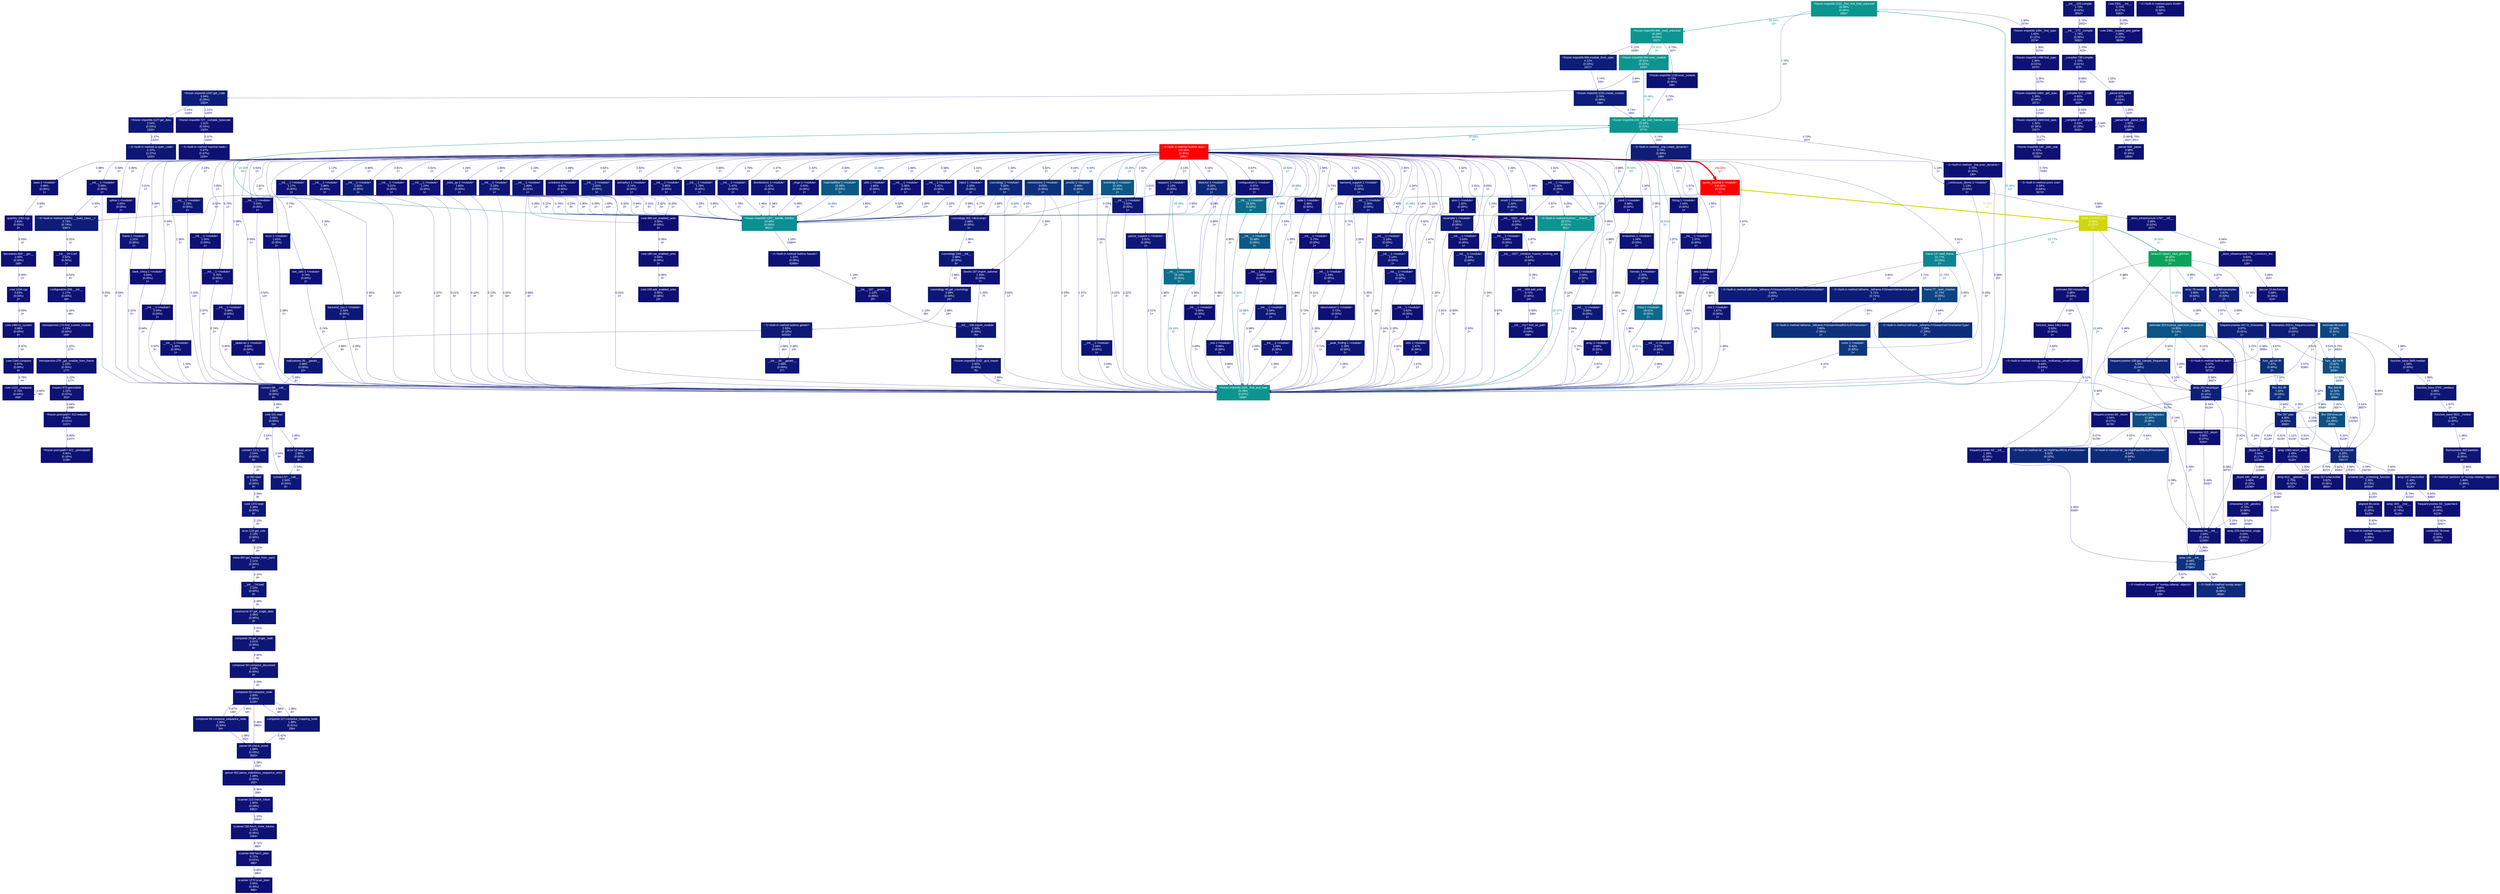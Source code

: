 digraph {
	graph [fontname=Arial, nodesep=0.125, ranksep=0.25];
	node [fontcolor=white, fontname=Arial, height=0, shape=box, style=filled, width=0];
	edge [fontname=Arial];
	186 [color="#0c958f", fontcolor="#ffffff", fontsize="10.00", label="<frozen importlib:1120:_find_and_load_unlocked\n25.98%\n(0.06%)\n1592×", tooltip="<frozen importlib._bootstrap>"];
	186 -> 537 [arrowsize="0.51", color="#0c9590", fontcolor="#0c9590", fontsize="10.00", label="25.94%\n10×", labeldistance="1.04", penwidth="1.04"];
	186 -> 1763 [arrowsize="0.35", color="#0d307d", fontcolor="#0d307d", fontsize="10.00", label="7.78%\n24×", labeldistance="0.50", penwidth="0.50"];
	186 -> 3051 [arrowsize="0.35", color="#0d1375", fontcolor="#0d1375", fontsize="10.00", label="1.60%\n1574×", labeldistance="0.50", penwidth="0.50"];
	189 [color="#0d0f74", fontcolor="#ffffff", fontsize="10.00", label="_compiler:571:_code\n0.65%\n(0.01%)\n323×", tooltip="/Users/neereshkumarperla/miniconda3/envs/pycbc/lib/python3.11/re/_compiler.py"];
	189 -> 255 [arrowsize="0.35", color="#0d0f73", fontcolor="#0d0f73", fontsize="10.00", label="0.53%\n323×", labeldistance="0.50", penwidth="0.50"];
	216 [color="#0d1074", fontcolor="#ffffff", fontsize="10.00", label="doccer:13:docformat\n0.68%\n(0.26%)\n414×", tooltip="/Users/neereshkumarperla/miniconda3/envs/pycbc/lib/python3.11/site-packages/scipy/_lib/doccer.py"];
	244 [color="#0d1776", fontcolor="#ffffff", fontsize="10.00", label="ui:282:read\n2.53%\n(0.00%)\n8×", tooltip="/Users/neereshkumarperla/miniconda3/envs/pycbc/lib/python3.11/site-packages/astropy/io/ascii/ui.py"];
	244 -> 311 [arrowsize="0.35", color="#0d1776", fontcolor="#0d1776", fontsize="10.00", label="2.39%\n8×", labeldistance="0.50", penwidth="0.50"];
	247 [color="#0d4783", fontcolor="#ffffff", fontsize="10.00", label="estimate:66:welch\n12.38%\n(0.31%)\n1×", tooltip="/Users/neereshkumarperla/miniconda3/envs/pycbc/lib/python3.11/site-packages/pycbc/psd/estimate.py"];
	247 -> 1767 [arrowsize="0.35", color="#0d0e73", fontcolor="#0d0e73", fontsize="10.00", label="0.38%\n3055×", labeldistance="0.50", penwidth="0.50"];
	247 -> 2129 [arrowsize="0.35", color="#0d2a7b", fontcolor="#0d2a7b", fontsize="10.00", label="6.70%\n3055×", labeldistance="0.50", penwidth="0.50"];
	247 -> 4279 [arrowsize="0.35", color="#0d1575", fontcolor="#0d1575", fontsize="10.00", label="1.98%\n1×", labeldistance="0.50", penwidth="0.50"];
	247 -> 4434 [arrowsize="0.35", color="#0d1074", fontcolor="#0d1074", fontsize="10.00", label="0.83%\n6111×", labeldistance="0.50", penwidth="0.50"];
	247 -> 4435 [arrowsize="0.35", color="#0d1575", fontcolor="#0d1575", fontsize="10.00", label="2.07%\n9166×", labeldistance="0.50", penwidth="0.50"];
	252 [color="#0d1174", fontcolor="#ffffff", fontsize="10.00", label="_parser:449:_parse_sub\n1.00%\n(0.05%)\n1386×", tooltip="/Users/neereshkumarperla/miniconda3/envs/pycbc/lib/python3.11/re/_parser.py"];
	252 -> 257 [arrowsize="0.35", color="#0d1174", fontcolor="#0d1174", fontsize="10.00", label="0.98%\n352×", labeldistance="0.50", penwidth="0.50"];
	255 [color="#0d0f73", fontcolor="#ffffff", fontsize="10.00", label="_compiler:37:_compile\n0.53%\n(0.15%)\n3161×", tooltip="/Users/neereshkumarperla/miniconda3/envs/pycbc/lib/python3.11/re/_compiler.py"];
	255 -> 255 [arrowsize="0.35", color="#0d0f73", fontcolor="#0d0f73", fontsize="10.00", label="0.44%\n737×", labeldistance="0.50", penwidth="0.50"];
	257 [color="#0d1174", fontcolor="#ffffff", fontsize="10.00", label="_parser:509:_parse\n0.98%\n(0.34%)\n1855×", tooltip="/Users/neereshkumarperla/miniconda3/envs/pycbc/lib/python3.11/re/_parser.py"];
	257 -> 252 [arrowsize="0.35", color="#0d1074", fontcolor="#0d1074", fontsize="10.00", label="0.75%\n431×", labeldistance="0.50", penwidth="0.50"];
	264 [color="#0d0f73", fontcolor="#ffffff", fontsize="10.00", label="__init__:1:<module>\n0.58%\n(0.00%)\n1×", tooltip="/Users/neereshkumarperla/miniconda3/envs/pycbc/lib/python3.11/site-packages/numpy/core/__init__.py"];
	264 -> 438 [arrowsize="0.35", color="#0d0f73", fontcolor="#0d0f73", fontsize="10.00", label="0.52%\n19×", labeldistance="0.50", penwidth="0.50"];
	271 [color="#0d1575", fontcolor="#ffffff", fontsize="10.00", label="function_base:3931:_median\n1.97%\n(0.00%)\n1×", tooltip="/Users/neereshkumarperla/miniconda3/envs/pycbc/lib/python3.11/site-packages/numpy/lib/function_base.py"];
	271 -> 4034 [arrowsize="0.35", color="#0d1575", fontcolor="#0d1575", fontsize="10.00", label="1.96%\n1×", labeldistance="0.50", penwidth="0.50"];
	278 [color="#0d1074", fontcolor="#ffffff", fontsize="10.00", label="core:1223:_compose\n0.75%\n(0.04%)\n458×", tooltip="/Users/neereshkumarperla/miniconda3/envs/pycbc/lib/python3.11/site-packages/astropy/units/core.py"];
	278 -> 278 [arrowsize="0.35", color="#0d0f74", fontcolor="#0d0f74", fontsize="10.00", label="0.66%\n35×", labeldistance="0.50", penwidth="0.50"];
	282 [color="#0d1274", fontcolor="#ffffff", fontsize="10.00", label="introspection:170:find_current_module\n1.23%\n(0.00%)\n169×", tooltip="/Users/neereshkumarperla/miniconda3/envs/pycbc/lib/python3.11/site-packages/astropy/utils/introspection.py"];
	282 -> 4786 [arrowsize="0.35", color="#0d1274", fontcolor="#0d1274", fontsize="10.00", label="1.22%\n177×", labeldistance="0.50", penwidth="0.50"];
	311 [color="#0d1776", fontcolor="#ffffff", fontsize="10.00", label="core:1372:read\n2.39%\n(0.00%)\n8×", tooltip="/Users/neereshkumarperla/miniconda3/envs/pycbc/lib/python3.11/site-packages/astropy/io/ascii/core.py"];
	311 -> 932 [arrowsize="0.35", color="#0d1675", fontcolor="#0d1675", fontsize="10.00", label="2.13%\n8×", labeldistance="0.50", penwidth="0.50"];
	328 [color="#0d1575", fontcolor="#ffffff", fontsize="10.00", label="composer:99:compose_sequence_node\n1.95%\n(0.00%)\n16×", tooltip="/Users/neereshkumarperla/miniconda3/envs/pycbc/lib/python3.11/site-packages/yaml/composer.py"];
	328 -> 2217 [arrowsize="0.35", color="#0d1174", fontcolor="#0d1174", fontsize="10.00", label="1.08%\n152×", labeldistance="0.50", penwidth="0.50"];
	328 -> 5954 [arrowsize="0.35", color="#0d1074", fontcolor="#0d1074", fontsize="10.00", label="0.87%\n136×", labeldistance="0.50", penwidth="0.50"];
	331 [color="#0d0f74", fontcolor="#ffffff", fontsize="10.00", label="scanner:1270:scan_plain\n0.65%\n(0.49%)\n880×", tooltip="/Users/neereshkumarperla/miniconda3/envs/pycbc/lib/python3.11/site-packages/yaml/scanner.py"];
	333 [color="#0d1575", fontcolor="#ffffff", fontsize="10.00", label="composer:117:compose_mapping_node\n1.99%\n(0.01%)\n256×", tooltip="/Users/neereshkumarperla/miniconda3/envs/pycbc/lib/python3.11/site-packages/yaml/composer.py"];
	333 -> 2217 [arrowsize="0.35", color="#0d0e73", fontcolor="#0d0e73", fontsize="10.00", label="0.42%\n792×", labeldistance="0.50", penwidth="0.50"];
	333 -> 5954 [arrowsize="0.35", color="#0d1575", fontcolor="#0d1575", fontsize="10.00", label="1.98%\n48×", labeldistance="0.50", penwidth="0.50"];
	335 [color="#0d1174", fontcolor="#ffffff", fontsize="10.00", label="parser:402:parse_indentless_sequence_entry\n1.08%\n(0.00%)\n152×", tooltip="/Users/neereshkumarperla/miniconda3/envs/pycbc/lib/python3.11/site-packages/yaml/parser.py"];
	335 -> 2221 [arrowsize="0.35", color="#0d1174", fontcolor="#0d1174", fontsize="10.00", label="0.96%\n288×", labeldistance="0.50", penwidth="0.50"];
	343 [color="#0d1074", fontcolor="#ffffff", fontsize="10.00", label="scanner:668:fetch_plain\n0.71%\n(0.01%)\n880×", tooltip="/Users/neereshkumarperla/miniconda3/envs/pycbc/lib/python3.11/site-packages/yaml/scanner.py"];
	343 -> 331 [arrowsize="0.35", color="#0d0f74", fontcolor="#0d0f74", fontsize="10.00", label="0.65%\n880×", labeldistance="0.50", penwidth="0.50"];
	360 [color="#0d1074", fontcolor="#ffffff", fontsize="10.00", label="__init__:659:add_entry\n0.72%\n(0.00%)\n14×", tooltip="/Users/neereshkumarperla/miniconda3/envs/pycbc/lib/python3.11/site-packages/pkg_resources/__init__.py"];
	360 -> 2401 [arrowsize="0.35", color="#0d1074", fontcolor="#0d1074", fontsize="10.00", label="0.69%\n346×", labeldistance="0.50", penwidth="0.50"];
	373 [color="#0d1776", fontcolor="#ffffff", fontsize="10.00", label="strain:1:<module>\n2.34%\n(0.00%)\n1×", tooltip="/Users/neereshkumarperla/miniconda3/envs/pycbc/lib/python3.11/site-packages/pycbc/strain/strain.py"];
	373 -> 437 [arrowsize="0.35", color="#0d1776", fontcolor="#0d1776", fontsize="10.00", label="2.34%\n2×", labeldistance="0.50", penwidth="0.50"];
	382 [color="#0d1274", fontcolor="#ffffff", fontsize="10.00", label="<frozen importlib:1464:_get_spec\n1.35%\n(0.04%)\n1571×", tooltip="<frozen importlib._bootstrap_external>"];
	382 -> 994 [arrowsize="0.35", color="#0d1274", fontcolor="#0d1274", fontsize="10.00", label="1.24%\n2153×", labeldistance="0.50", penwidth="0.50"];
	390 [color="#0d1375", fontcolor="#ffffff", fontsize="10.00", label="__init__:1:<module>\n1.41%\n(0.00%)\n1×", tooltip="/Users/neereshkumarperla/miniconda3/envs/pycbc/lib/python3.11/site-packages/numpy/__init__.py"];
	390 -> 438 [arrowsize="0.35", color="#0d1274", fontcolor="#0d1274", fontsize="10.00", label="1.35%\n17×", labeldistance="0.50", penwidth="0.50"];
	419 [color="#0d0f73", fontcolor="#ffffff", fontsize="10.00", label="core:2381:_expand_and_gather\n0.59%\n(0.23%)\n3609×", tooltip="/Users/neereshkumarperla/miniconda3/envs/pycbc/lib/python3.11/site-packages/astropy/units/core.py"];
	437 [color="#0c958f", fontcolor="#ffffff", fontsize="10.00", label="<frozen importlib:1165:_find_and_load\n25.99%\n(0.07%)\n1656×", tooltip="<frozen importlib._bootstrap>"];
	437 -> 186 [arrowsize="0.51", color="#0c958f", fontcolor="#0c958f", fontsize="10.00", label="25.98%\n10×", labeldistance="1.04", penwidth="1.04"];
	438 [color="#0c8f93", fontcolor="#ffffff", fontsize="10.00", label="<frozen importlib:1207:_handle_fromlist\n24.40%\n(0.09%)\n8013×", tooltip="<frozen importlib._bootstrap>"];
	438 -> 1763 [arrowsize="0.49", color="#0c8f92", fontcolor="#0c8f92", fontsize="10.00", label="24.30%\n62×", labeldistance="0.97", penwidth="0.97"];
	438 -> 1963 [arrowsize="0.35", color="#0d1274", fontcolor="#0d1274", fontsize="10.00", label="1.16%\n15654×", labeldistance="0.50", penwidth="0.50"];
	470 [color="#0d1274", fontcolor="#ffffff", fontsize="10.00", label="inspect:973:getmodule\n1.22%\n(0.07%)\n202×", tooltip="/Users/neereshkumarperla/miniconda3/envs/pycbc/lib/python3.11/inspect.py"];
	470 -> 2484 [arrowsize="0.35", color="#0d1074", fontcolor="#0d1074", fontsize="10.00", label="0.84%\n1098×", labeldistance="0.50", penwidth="0.50"];
	473 [color="#0d1575", fontcolor="#ffffff", fontsize="10.00", label="function_base:3763:_ureduce\n1.98%\n(0.01%)\n1×", tooltip="/Users/neereshkumarperla/miniconda3/envs/pycbc/lib/python3.11/site-packages/numpy/lib/function_base.py"];
	473 -> 271 [arrowsize="0.35", color="#0d1575", fontcolor="#0d1575", fontsize="10.00", label="1.97%\n1×", labeldistance="0.50", penwidth="0.50"];
	484 [color="#0d1174", fontcolor="#ffffff", fontsize="10.00", label="decorators:828:__get__\n1.09%\n(0.00%)\n168×", tooltip="/Users/neereshkumarperla/miniconda3/envs/pycbc/lib/python3.11/site-packages/astropy/utils/decorators.py"];
	484 -> 2936 [arrowsize="0.35", color="#0d1074", fontcolor="#0d1074", fontsize="10.00", label="0.83%\n2×", labeldistance="0.50", penwidth="0.50"];
	522 [color="#0d1074", fontcolor="#ffffff", fontsize="10.00", label="_distn_infrastructure:1797:__init__\n0.88%\n(0.02%)\n107×", tooltip="/Users/neereshkumarperla/miniconda3/envs/pycbc/lib/python3.11/site-packages/scipy/stats/_distn_infrastructure.py"];
	522 -> 686 [arrowsize="0.35", color="#0d0f73", fontcolor="#0d0f73", fontsize="10.00", label="0.54%\n107×", labeldistance="0.50", penwidth="0.50"];
	529 [color="#0d0f73", fontcolor="#ffffff", fontsize="10.00", label="core:199:add_enabled_units\n0.56%\n(0.08%)\n23×", tooltip="/Users/neereshkumarperla/miniconda3/envs/pycbc/lib/python3.11/site-packages/astropy/units/core.py"];
	537 [color="#0c9590", fontcolor="#ffffff", fontsize="10.00", label="<frozen importlib:666:_load_unlocked\n25.94%\n(0.05%)\n1527×", tooltip="<frozen importlib._bootstrap>"];
	537 -> 1965 [arrowsize="0.35", color="#0d1e78", fontcolor="#0d1e78", fontsize="10.00", label="4.12%\n1508×", labeldistance="0.50", penwidth="0.50"];
	537 -> 2879 [arrowsize="0.51", color="#0c9590", fontcolor="#0c9590", fontsize="10.00", label="25.91%\n9×", labeldistance="1.04", penwidth="1.04"];
	537 -> 2881 [arrowsize="0.35", color="#0d1074", fontcolor="#0d1074", fontsize="10.00", label="0.73%\n167×", labeldistance="0.50", penwidth="0.50"];
	545 [color="#0d1776", fontcolor="#ffffff", fontsize="10.00", label="connect:57:__call__\n2.54%\n(0.00%)\n8×", tooltip="/Users/neereshkumarperla/miniconda3/envs/pycbc/lib/python3.11/site-packages/astropy/table/connect.py"];
	545 -> 2186 [arrowsize="0.35", color="#0d1776", fontcolor="#0d1776", fontsize="10.00", label="2.54%\n8×", labeldistance="0.50", penwidth="0.50"];
	554 [color="#ff0000", fontcolor="#ffffff", fontsize="10.00", label="pycbc_inspiral:1:<module>\n100.00%\n(0.00%)\n1×", tooltip="/Users/neereshkumarperla/miniconda3/envs/pycbc/bin/pycbc_inspiral"];
	554 -> 437 [arrowsize="0.35", color="#0d2078", fontcolor="#0d2078", fontsize="10.00", label="4.38%\n5×", labeldistance="0.50", penwidth="0.50"];
	554 -> 438 [arrowsize="0.46", color="#0c7d8f", fontcolor="#0c7d8f", fontsize="10.00", label="21.58%\n4×", labeldistance="0.86", penwidth="0.86"];
	554 -> 1979 [arrowsize="0.86", color="#cfd806", fontcolor="#cfd806", fontsize="10.00", label="73.96%\n1×", labeldistance="2.96", penwidth="2.96"];
	582 [color="#0d1475", fontcolor="#ffffff", fontsize="10.00", label="_compiler:738:compile\n1.70%\n(0.01%)\n323×", tooltip="/Users/neereshkumarperla/miniconda3/envs/pycbc/lib/python3.11/re/_compiler.py"];
	582 -> 189 [arrowsize="0.35", color="#0d0f74", fontcolor="#0d0f74", fontsize="10.00", label="0.65%\n323×", labeldistance="0.50", penwidth="0.50"];
	582 -> 3483 [arrowsize="0.35", color="#0d1174", fontcolor="#0d1174", fontsize="10.00", label="1.02%\n323×", labeldistance="0.50", penwidth="0.50"];
	615 [color="#0d1174", fontcolor="#ffffff", fontsize="10.00", label="_continuous_distns:1:<module>\n1.13%\n(0.00%)\n1×", tooltip="/Users/neereshkumarperla/miniconda3/envs/pycbc/lib/python3.11/site-packages/scipy/stats/_continuous_distns.py"];
	615 -> 437 [arrowsize="0.35", color="#0d0d73", fontcolor="#0d0d73", fontsize="10.00", label="0.18%\n3×", labeldistance="0.50", penwidth="0.50"];
	615 -> 522 [arrowsize="0.35", color="#0d1074", fontcolor="#0d1074", fontsize="10.00", label="0.86%\n106×", labeldistance="0.50", penwidth="0.50"];
	633 [color="#0d1174", fontcolor="#ffffff", fontsize="10.00", label="core:1344:compose\n0.97%\n(0.00%)\n4×", tooltip="/Users/neereshkumarperla/miniconda3/envs/pycbc/lib/python3.11/site-packages/astropy/units/core.py"];
	633 -> 278 [arrowsize="0.35", color="#0d1074", fontcolor="#0d1074", fontsize="10.00", label="0.75%\n4×", labeldistance="0.50", penwidth="0.50"];
	646 [color="#0d1074", fontcolor="#ffffff", fontsize="10.00", label="__init__:3327:_initialize_master_working_set\n0.87%\n(0.00%)\n1×", tooltip="/Users/neereshkumarperla/miniconda3/envs/pycbc/lib/python3.11/site-packages/pkg_resources/__init__.py"];
	646 -> 360 [arrowsize="0.35", color="#0d0e73", fontcolor="#0d0e73", fontsize="10.00", label="0.25%\n7×", labeldistance="0.50", penwidth="0.50"];
	686 [color="#0d0f74", fontcolor="#ffffff", fontsize="10.00", label="_distn_infrastructure:779:_construct_doc\n0.63%\n(0.01%)\n126×", tooltip="/Users/neereshkumarperla/miniconda3/envs/pycbc/lib/python3.11/site-packages/scipy/stats/_distn_infrastructure.py"];
	686 -> 216 [arrowsize="0.35", color="#0d0f73", fontcolor="#0d0f73", fontsize="10.00", label="0.59%\n252×", labeldistance="0.50", penwidth="0.50"];
	889 [color="#0d1274", fontcolor="#ffffff", fontsize="10.00", label="configuration:258:__init__\n1.17%\n(0.00%)\n48×", tooltip="/Users/neereshkumarperla/miniconda3/envs/pycbc/lib/python3.11/site-packages/astropy/config/configuration.py"];
	889 -> 282 [arrowsize="0.35", color="#0d1274", fontcolor="#0d1274", fontsize="10.00", label="1.16%\n48×", labeldistance="0.50", penwidth="0.50"];
	893 [color="#0d1675", fontcolor="#ffffff", fontsize="10.00", label="meta:397:get_header_from_yaml\n2.11%\n(0.00%)\n8×", tooltip="/Users/neereshkumarperla/miniconda3/envs/pycbc/lib/python3.11/site-packages/astropy/table/meta.py"];
	893 -> 6083 [arrowsize="0.35", color="#0d1675", fontcolor="#0d1675", fontsize="10.00", label="2.10%\n8×", labeldistance="0.50", penwidth="0.50"];
	922 [color="#0d1074", fontcolor="#ffffff", fontsize="10.00", label="<frozen posixpath>:421:_joinrealpath\n0.80%\n(0.16%)\n1108×", tooltip="<frozen posixpath>"];
	932 [color="#0d1675", fontcolor="#ffffff", fontsize="10.00", label="ecsv:124:get_cols\n2.13%\n(0.00%)\n8×", tooltip="/Users/neereshkumarperla/miniconda3/envs/pycbc/lib/python3.11/site-packages/astropy/io/ascii/ecsv.py"];
	932 -> 893 [arrowsize="0.35", color="#0d1675", fontcolor="#0d1675", fontsize="10.00", label="2.11%\n8×", labeldistance="0.50", penwidth="0.50"];
	994 [color="#0d1274", fontcolor="#ffffff", fontsize="10.00", label="<frozen importlib:1604:find_spec\n1.32%\n(0.18%)\n2327×", tooltip="<frozen importlib._bootstrap_external>"];
	994 -> 2438 [arrowsize="0.35", color="#0d0d73", fontcolor="#0d0d73", fontsize="10.00", label="0.17%\n2327×", labeldistance="0.50", penwidth="0.50"];
	1027 [color="#0d1675", fontcolor="#ffffff", fontsize="10.00", label="requests:1:<module>\n2.13%\n(0.00%)\n1×", tooltip="/Users/neereshkumarperla/miniconda3/envs/pycbc/lib/python3.11/site-packages/igwn_auth_utils/requests.py"];
	1027 -> 437 [arrowsize="0.35", color="#0d1575", fontcolor="#0d1575", fontsize="10.00", label="1.90%\n4×", labeldistance="0.50", penwidth="0.50"];
	1027 -> 438 [arrowsize="0.35", color="#0d0e73", fontcolor="#0d0e73", fontsize="10.00", label="0.23%\n3×", labeldistance="0.50", penwidth="0.50"];
	1042 [color="#0d1776", fontcolor="#ffffff", fontsize="10.00", label="__init__:108:import_module\n2.50%\n(0.00%)\n76×", tooltip="/Users/neereshkumarperla/miniconda3/envs/pycbc/lib/python3.11/importlib/__init__.py"];
	1042 -> 3053 [arrowsize="0.35", color="#0d1776", fontcolor="#0d1776", fontsize="10.00", label="2.50%\n76×", labeldistance="0.50", penwidth="0.50"];
	1060 [color="#0d1274", fontcolor="#ffffff", fontsize="10.00", label="__init__:1:<module>\n1.24%\n(0.00%)\n1×", tooltip="/Users/neereshkumarperla/miniconda3/envs/pycbc/lib/python3.11/site-packages/astropy/__init__.py"];
	1060 -> 437 [arrowsize="0.35", color="#0d0d73", fontcolor="#0d0d73", fontsize="10.00", label="0.10%\n4×", labeldistance="0.50", penwidth="0.50"];
	1060 -> 438 [arrowsize="0.35", color="#0d0f73", fontcolor="#0d0f73", fontsize="10.00", label="0.59%\n1×", labeldistance="0.50", penwidth="0.50"];
	1060 -> 1161 [arrowsize="0.35", color="#0d0f73", fontcolor="#0d0f73", fontsize="10.00", label="0.52%\n4×", labeldistance="0.50", penwidth="0.50"];
	1092 [color="#0d1074", fontcolor="#ffffff", fontsize="10.00", label="__init__:1:<module>\n0.69%\n(0.00%)\n1×", tooltip="/Users/neereshkumarperla/miniconda3/envs/pycbc/lib/python3.11/site-packages/urllib3/__init__.py"];
	1092 -> 437 [arrowsize="0.35", color="#0d1074", fontcolor="#0d1074", fontsize="10.00", label="0.67%\n6×", labeldistance="0.50", penwidth="0.50"];
	1126 [color="#0d0f74", fontcolor="#ffffff", fontsize="10.00", label="_dtype:346:_name_get\n0.66%\n(0.23%)\n12290×", tooltip="/Users/neereshkumarperla/miniconda3/envs/pycbc/lib/python3.11/site-packages/numpy/core/_dtype.py"];
	1132 [color="#0d1274", fontcolor="#ffffff", fontsize="10.00", label="__init__:1:<module>\n1.31%\n(0.00%)\n1×", tooltip="/Users/neereshkumarperla/miniconda3/envs/pycbc/lib/python3.11/site-packages/pkg_resources/__init__.py"];
	1132 -> 437 [arrowsize="0.35", color="#0d0d73", fontcolor="#0d0d73", fontsize="10.00", label="0.12%\n2×", labeldistance="0.50", penwidth="0.50"];
	1132 -> 1762 [arrowsize="0.35", color="#0d0e73", fontcolor="#0d0e73", fontsize="10.00", label="0.25%\n5×", labeldistance="0.50", penwidth="0.50"];
	1132 -> 4702 [arrowsize="0.35", color="#0d1074", fontcolor="#0d1074", fontsize="10.00", label="0.87%\n2×", labeldistance="0.50", penwidth="0.50"];
	1161 [color="#0d1d78", fontcolor="#ffffff", fontsize="10.00", label="~:0:<built-in method builtins.__build_class__>\n3.73%\n(0.74%)\n3267×", tooltip="~"];
	1161 -> 4868 [arrowsize="0.35", color="#0d0f73", fontcolor="#0d0f73", fontsize="10.00", label="0.52%\n1×", labeldistance="0.50", penwidth="0.50"];
	1194 [color="#0d1575", fontcolor="#ffffff", fontsize="10.00", label="core:1:<module>\n2.04%\n(0.00%)\n1×", tooltip="/Users/neereshkumarperla/miniconda3/envs/pycbc/lib/python3.11/site-packages/pycbc/fft/core.py"];
	1194 -> 437 [arrowsize="0.35", color="#0d1575", fontcolor="#0d1575", fontsize="10.00", label="2.04%\n1×", labeldistance="0.50", penwidth="0.50"];
	1209 [color="#0d1976", fontcolor="#ffffff", fontsize="10.00", label="__init__:1:<module>\n2.85%\n(0.00%)\n1×", tooltip="/Users/neereshkumarperla/miniconda3/envs/pycbc/lib/python3.11/site-packages/pycbc/__init__.py"];
	1209 -> 437 [arrowsize="0.35", color="#0d1876", fontcolor="#0d1876", fontsize="10.00", label="2.75%\n5×", labeldistance="0.50", penwidth="0.50"];
	1211 [color="#0d1074", fontcolor="#ffffff", fontsize="10.00", label="array:1:<module>\n0.68%\n(0.00%)\n1×", tooltip="/Users/neereshkumarperla/miniconda3/envs/pycbc/lib/python3.11/site-packages/pycbc/types/array.py"];
	1211 -> 437 [arrowsize="0.35", color="#0d1074", fontcolor="#0d1074", fontsize="10.00", label="0.67%\n3×", labeldistance="0.50", penwidth="0.50"];
	1217 [color="#0d1074", fontcolor="#ffffff", fontsize="10.00", label="_mio4:1:<module>\n0.88%\n(0.00%)\n1×", tooltip="/Users/neereshkumarperla/miniconda3/envs/pycbc/lib/python3.11/site-packages/scipy/io/matlab/_mio4.py"];
	1217 -> 437 [arrowsize="0.35", color="#0d1074", fontcolor="#0d1074", fontsize="10.00", label="0.88%\n2×", labeldistance="0.50", penwidth="0.50"];
	1226 [color="#0d1274", fontcolor="#ffffff", fontsize="10.00", label="timeseries:1:<module>\n1.34%\n(0.00%)\n1×", tooltip="/Users/neereshkumarperla/miniconda3/envs/pycbc/lib/python3.11/site-packages/pycbc/types/timeseries.py"];
	1226 -> 437 [arrowsize="0.35", color="#0d1274", fontcolor="#0d1274", fontsize="10.00", label="1.34%\n2×", labeldistance="0.50", penwidth="0.50"];
	1281 [color="#0d1575", fontcolor="#ffffff", fontsize="10.00", label="formats:1:<module>\n2.05%\n(0.00%)\n1×", tooltip="/Users/neereshkumarperla/miniconda3/envs/pycbc/lib/python3.11/site-packages/astropy/time/formats.py"];
	1281 -> 437 [arrowsize="0.35", color="#0d1575", fontcolor="#0d1575", fontsize="10.00", label="1.96%\n3×", labeldistance="0.50", penwidth="0.50"];
	1300 [color="#0c5987", fontcolor="#ffffff", fontsize="10.00", label="matchedfilter:1:<module>\n15.69%\n(0.00%)\n1×", tooltip="/Users/neereshkumarperla/miniconda3/envs/pycbc/lib/python3.11/site-packages/pycbc/filter/matchedfilter.py"];
	1300 -> 438 [arrowsize="0.40", color="#0c5987", fontcolor="#0c5987", fontsize="10.00", label="15.69%\n5×", labeldistance="0.63", penwidth="0.63"];
	1301 [color="#0c5887", fontcolor="#ffffff", fontsize="10.00", label="eventmgr:1:<module>\n15.45%\n(0.00%)\n1×", tooltip="/Users/neereshkumarperla/miniconda3/envs/pycbc/lib/python3.11/site-packages/pycbc/events/eventmgr.py"];
	1301 -> 437 [arrowsize="0.35", color="#0d277a", fontcolor="#0d277a", fontsize="10.00", label="6.02%\n1×", labeldistance="0.50", penwidth="0.50"];
	1301 -> 438 [arrowsize="0.35", color="#0d387f", fontcolor="#0d387f", fontsize="10.00", label="9.43%\n2×", labeldistance="0.50", penwidth="0.50"];
	1302 [color="#0d277a", fontcolor="#ffffff", fontsize="10.00", label="detector:1:<module>\n6.02%\n(0.00%)\n1×", tooltip="/Users/neereshkumarperla/miniconda3/envs/pycbc/lib/python3.11/site-packages/pycbc/detector.py"];
	1302 -> 437 [arrowsize="0.35", color="#0d1b77", fontcolor="#0d1b77", fontsize="10.00", label="3.36%\n2×", labeldistance="0.50", penwidth="0.50"];
	1302 -> 438 [arrowsize="0.35", color="#0d1876", fontcolor="#0d1876", fontsize="10.00", label="2.65%\n4×", labeldistance="0.50", penwidth="0.50"];
	1305 [color="#0d0f73", fontcolor="#ffffff", fontsize="10.00", label="configuration:1:<module>\n0.57%\n(0.00%)\n1×", tooltip="/Users/neereshkumarperla/miniconda3/envs/pycbc/lib/python3.11/site-packages/astropy/config/configuration.py"];
	1305 -> 437 [arrowsize="0.35", color="#0d0e73", fontcolor="#0d0e73", fontsize="10.00", label="0.39%\n4×", labeldistance="0.50", penwidth="0.50"];
	1305 -> 438 [arrowsize="0.35", color="#0d0d73", fontcolor="#0d0d73", fontsize="10.00", label="0.18%\n2×", labeldistance="0.50", penwidth="0.50"];
	1313 [color="#0c6a8b", fontcolor="#ffffff", fontsize="10.00", label="chisq:1:<module>\n18.51%\n(0.00%)\n1×", tooltip="/Users/neereshkumarperla/miniconda3/envs/pycbc/lib/python3.11/site-packages/pycbc/vetoes/chisq.py"];
	1313 -> 437 [arrowsize="0.43", color="#0c6a8b", fontcolor="#0c6a8b", fontsize="10.00", label="18.51%\n1×", labeldistance="0.74", penwidth="0.74"];
	1355 [color="#0d1575", fontcolor="#ffffff", fontsize="10.00", label="__init__:1:<module>\n2.07%\n(0.00%)\n1×", tooltip="/Users/neereshkumarperla/miniconda3/envs/pycbc/lib/python3.11/site-packages/astropy/time/__init__.py"];
	1355 -> 437 [arrowsize="0.35", color="#0d1575", fontcolor="#0d1575", fontsize="10.00", label="2.06%\n1×", labeldistance="0.50", penwidth="0.50"];
	1388 [color="#0d1074", fontcolor="#ffffff", fontsize="10.00", label="base:1:<module>\n0.88%\n(0.00%)\n1×", tooltip="/Users/neereshkumarperla/miniconda3/envs/pycbc/lib/python3.11/site-packages/astropy/cosmology/flrw/base.py"];
	1388 -> 5183 [arrowsize="0.35", color="#0d1074", fontcolor="#0d1074", fontsize="10.00", label="0.83%\n2×", labeldistance="0.50", penwidth="0.50"];
	1390 [color="#0d1174", fontcolor="#ffffff", fontsize="10.00", label="fitting:1:<module>\n1.04%\n(0.00%)\n1×", tooltip="/Users/neereshkumarperla/miniconda3/envs/pycbc/lib/python3.11/site-packages/astropy/modeling/fitting.py"];
	1390 -> 437 [arrowsize="0.35", color="#0d0f74", fontcolor="#0d0f74", fontsize="10.00", label="0.66%\n3×", labeldistance="0.50", penwidth="0.50"];
	1414 [color="#0d1375", fontcolor="#ffffff", fontsize="10.00", label="__init__:1:<module>\n1.57%\n(0.00%)\n1×", tooltip="/Users/neereshkumarperla/miniconda3/envs/pycbc/lib/python3.11/site-packages/astropy/table/__init__.py"];
	1414 -> 437 [arrowsize="0.35", color="#0d1375", fontcolor="#0d1375", fontsize="10.00", label="1.40%\n12×", labeldistance="0.50", penwidth="0.50"];
	1415 [color="#0d1375", fontcolor="#ffffff", fontsize="10.00", label="iers:1:<module>\n1.59%\n(0.00%)\n1×", tooltip="/Users/neereshkumarperla/miniconda3/envs/pycbc/lib/python3.11/site-packages/astropy/utils/iers/iers.py"];
	1415 -> 437 [arrowsize="0.35", color="#0d1375", fontcolor="#0d1375", fontsize="10.00", label="1.57%\n1×", labeldistance="0.50", penwidth="0.50"];
	1428 [color="#0d1475", fontcolor="#ffffff", fontsize="10.00", label="cirs:1:<module>\n1.67%\n(0.00%)\n1×", tooltip="/Users/neereshkumarperla/miniconda3/envs/pycbc/lib/python3.11/site-packages/astropy/coordinates/builtin_frames/cirs.py"];
	1428 -> 437 [arrowsize="0.35", color="#0d1475", fontcolor="#0d1475", fontsize="10.00", label="1.66%\n1×", labeldistance="0.50", penwidth="0.50"];
	1498 [color="#0d387f", fontcolor="#ffffff", fontsize="10.00", label="coinc:1:<module>\n9.42%\n(0.00%)\n1×", tooltip="/Users/neereshkumarperla/miniconda3/envs/pycbc/lib/python3.11/site-packages/pycbc/events/coinc.py"];
	1498 -> 437 [arrowsize="0.35", color="#0d387f", fontcolor="#0d387f", fontsize="10.00", label="9.42%\n2×", labeldistance="0.50", penwidth="0.50"];
	1530 [color="#0d0f73", fontcolor="#ffffff", fontsize="10.00", label="_shgo:1:<module>\n0.50%\n(0.00%)\n1×", tooltip="/Users/neereshkumarperla/miniconda3/envs/pycbc/lib/python3.11/site-packages/scipy/optimize/_shgo.py"];
	1530 -> 438 [arrowsize="0.35", color="#0d0f73", fontcolor="#0d0f73", fontsize="10.00", label="0.49%\n3×", labeldistance="0.50", penwidth="0.50"];
	1548 [color="#0d277a", fontcolor="#ffffff", fontsize="10.00", label="cosmology:1:<module>\n5.92%\n(0.00%)\n1×", tooltip="/Users/neereshkumarperla/miniconda3/envs/pycbc/lib/python3.11/site-packages/pycbc/cosmology.py"];
	1548 -> 437 [arrowsize="0.35", color="#0d1976", fontcolor="#0d1976", fontsize="10.00", label="2.83%\n1×", labeldistance="0.50", penwidth="0.50"];
	1548 -> 438 [arrowsize="0.35", color="#0d0e73", fontcolor="#0d0e73", fontsize="10.00", label="0.39%\n3×", labeldistance="0.50", penwidth="0.50"];
	1548 -> 6738 [arrowsize="0.35", color="#0d1876", fontcolor="#0d1876", fontsize="10.00", label="2.68%\n1×", labeldistance="0.50", penwidth="0.50"];
	1568 [color="#0d0f74", fontcolor="#ffffff", fontsize="10.00", label="spline:1:<module>\n0.65%\n(0.00%)\n1×", tooltip="/Users/neereshkumarperla/miniconda3/envs/pycbc/lib/python3.11/site-packages/astropy/modeling/spline.py"];
	1568 -> 437 [arrowsize="0.35", color="#0d0f74", fontcolor="#0d0f74", fontsize="10.00", label="0.64%\n1×", labeldistance="0.50", penwidth="0.50"];
	1584 [color="#0d0f74", fontcolor="#ffffff", fontsize="10.00", label="__init__:1:<module>\n0.59%\n(0.00%)\n1×", tooltip="/Users/neereshkumarperla/miniconda3/envs/pycbc/lib/python3.11/site-packages/astropy/nddata/__init__.py"];
	1584 -> 437 [arrowsize="0.35", color="#0d0e73", fontcolor="#0d0e73", fontsize="10.00", label="0.25%\n5×", labeldistance="0.50", penwidth="0.50"];
	1584 -> 1161 [arrowsize="0.35", color="#0d0e73", fontcolor="#0d0e73", fontsize="10.00", label="0.33%\n1×", labeldistance="0.50", penwidth="0.50"];
	1652 [color="#0d1475", fontcolor="#ffffff", fontsize="10.00", label="_stats_py:1:<module>\n1.80%\n(0.00%)\n1×", tooltip="/Users/neereshkumarperla/miniconda3/envs/pycbc/lib/python3.11/site-packages/scipy/stats/_stats_py.py"];
	1652 -> 437 [arrowsize="0.35", color="#0d0d73", fontcolor="#0d0d73", fontsize="10.00", label="0.12%\n3×", labeldistance="0.50", penwidth="0.50"];
	1652 -> 438 [arrowsize="0.35", color="#0d1375", fontcolor="#0d1375", fontsize="10.00", label="1.49%\n10×", labeldistance="0.50", penwidth="0.50"];
	1669 [color="#0d1776", fontcolor="#ffffff", fontsize="10.00", label="inject:1:<module>\n2.33%\n(0.00%)\n1×", tooltip="/Users/neereshkumarperla/miniconda3/envs/pycbc/lib/python3.11/site-packages/pycbc/inject/inject.py"];
	1669 -> 438 [arrowsize="0.35", color="#0d1676", fontcolor="#0d1676", fontsize="10.00", label="2.32%\n7×", labeldistance="0.50", penwidth="0.50"];
	1670 [color="#0d1676", fontcolor="#ffffff", fontsize="10.00", label="frame:1:<module>\n2.31%\n(0.00%)\n1×", tooltip="/Users/neereshkumarperla/miniconda3/envs/pycbc/lib/python3.11/site-packages/pycbc/frame/frame.py"];
	1670 -> 437 [arrowsize="0.35", color="#0d1676", fontcolor="#0d1676", fontsize="10.00", label="2.31%\n2×", labeldistance="0.50", penwidth="0.50"];
	1679 [color="#0d0f74", fontcolor="#ffffff", fontsize="10.00", label="scitokens:1:<module>\n0.62%\n(0.00%)\n1×", tooltip="/Users/neereshkumarperla/miniconda3/envs/pycbc/lib/python3.11/site-packages/scitokens/scitokens.py"];
	1679 -> 437 [arrowsize="0.35", color="#0d0e73", fontcolor="#0d0e73", fontsize="10.00", label="0.31%\n2×", labeldistance="0.50", penwidth="0.50"];
	1679 -> 438 [arrowsize="0.35", color="#0d0e73", fontcolor="#0d0e73", fontsize="10.00", label="0.31%\n5×", labeldistance="0.50", penwidth="0.50"];
	1684 [color="#0d0f74", fontcolor="#ffffff", fontsize="10.00", label="bank_chisq:1:<module>\n0.64%\n(0.00%)\n1×", tooltip="/Users/neereshkumarperla/miniconda3/envs/pycbc/lib/python3.11/site-packages/pycbc/vetoes/bank_chisq.py"];
	1684 -> 437 [arrowsize="0.35", color="#0d0f74", fontcolor="#0d0f74", fontsize="10.00", label="0.64%\n1×", labeldistance="0.50", penwidth="0.50"];
	1762 [color="#0c9491", fontcolor="#ffffff", fontsize="10.00", label="~:0:<built-in method builtins.__import__>\n25.57%\n(0.01%)\n851×", tooltip="~"];
	1762 -> 437 [arrowsize="0.51", color="#0c9491", fontcolor="#0c9491", fontsize="10.00", label="25.57%\n17×", labeldistance="1.02", penwidth="1.02"];
	1763 [color="#0c9590", fontcolor="#ffffff", fontsize="10.00", label="<frozen importlib:233:_call_with_frames_removed\n25.93%\n(0.02%)\n3773×", tooltip="<frozen importlib._bootstrap>"];
	1763 -> 1762 [arrowsize="0.51", color="#0c9491", fontcolor="#0c9491", fontsize="10.00", label="25.54%\n16×", labeldistance="1.02", penwidth="1.02"];
	1763 -> 1835 [arrowsize="0.51", color="#0c9590", fontcolor="#0c9590", fontsize="10.00", label="25.88%\n9×", labeldistance="1.04", penwidth="1.04"];
	1763 -> 2421 [arrowsize="0.35", color="#0d1d78", fontcolor="#0d1d78", fontsize="10.00", label="3.74%\n193×", labeldistance="0.50", penwidth="0.50"];
	1763 -> 2422 [arrowsize="0.35", color="#0d1074", fontcolor="#0d1074", fontsize="10.00", label="0.73%\n167×", labeldistance="0.50", penwidth="0.50"];
	1764 [color="#0d1776", fontcolor="#ffffff", fontsize="10.00", label="backend_support:1:<module>\n2.51%\n(0.00%)\n1×", tooltip="/Users/neereshkumarperla/miniconda3/envs/pycbc/lib/python3.11/site-packages/pycbc/fft/backend_support.py"];
	1764 -> 437 [arrowsize="0.35", color="#0d0d73", fontcolor="#0d0d73", fontsize="10.00", label="0.11%\n1×", labeldistance="0.50", penwidth="0.50"];
	1764 -> 1762 [arrowsize="0.35", color="#0d1776", fontcolor="#0d1776", fontsize="10.00", label="2.40%\n3×", labeldistance="0.50", penwidth="0.50"];
	1765 [color="#0d1776", fontcolor="#ffffff", fontsize="10.00", label="scheme:191:_scheming_function\n2.39%\n(0.73%)\n64304×", tooltip="/Users/neereshkumarperla/miniconda3/envs/pycbc/lib/python3.11/site-packages/pycbc/scheme.py"];
	1765 -> 4060 [arrowsize="0.35", color="#0d1274", fontcolor="#0d1274", fontsize="10.00", label="1.15%\n6125×", labeldistance="0.50", penwidth="0.50"];
	1765 -> 4434 [arrowsize="0.35", color="#0d0e73", fontcolor="#0d0e73", fontsize="10.00", label="0.29%\n24476×", labeldistance="0.50", penwidth="0.50"];
	1767 [color="#0d0f73", fontcolor="#ffffff", fontsize="10.00", label="~:0:<built-in method builtins.abs>\n0.57%\n(0.34%)\n9272×", tooltip="~"];
	1767 -> 4435 [arrowsize="0.35", color="#0d0f73", fontcolor="#0d0f73", fontsize="10.00", label="0.56%\n3057×", labeldistance="0.50", penwidth="0.50"];
	1770 [color="#0c5386", fontcolor="#ffffff", fontsize="10.00", label="estimate:203:inverse_spectrum_truncation\n14.55%\n(0.13%)\n1×", tooltip="/Users/neereshkumarperla/miniconda3/envs/pycbc/lib/python3.11/site-packages/pycbc/psd/estimate.py"];
	1770 -> 1767 [arrowsize="0.35", color="#0d0d73", fontcolor="#0d0d73", fontsize="10.00", label="0.11%\n1×", labeldistance="0.50", penwidth="0.50"];
	1770 -> 2102 [arrowsize="0.35", color="#0d0e73", fontcolor="#0d0e73", fontsize="10.00", label="0.41%\n1×", labeldistance="0.50", penwidth="0.50"];
	1770 -> 2103 [arrowsize="0.35", color="#0d0f73", fontcolor="#0d0f73", fontsize="10.00", label="0.44%\n2×", labeldistance="0.50", penwidth="0.50"];
	1770 -> 2129 [arrowsize="0.35", color="#0d1c77", fontcolor="#0d1c77", fontsize="10.00", label="3.61%\n1×", labeldistance="0.50", penwidth="0.50"];
	1770 -> 2130 [arrowsize="0.35", color="#0d1d77", fontcolor="#0d1d77", fontsize="10.00", label="3.71%\n1×", labeldistance="0.50", penwidth="0.50"];
	1770 -> 2309 [arrowsize="0.35", color="#0d257a", fontcolor="#0d257a", fontsize="10.00", label="5.65%\n1×", labeldistance="0.50", penwidth="0.50"];
	1770 -> 4435 [arrowsize="0.35", color="#0d0e73", fontcolor="#0d0e73", fontsize="10.00", label="0.28%\n4×", labeldistance="0.50", penwidth="0.50"];
	1771 [color="#0ba35c", fontcolor="#ffffff", fontsize="10.00", label="strain:57:detect_loud_glitches\n36.65%\n(0.22%)\n1×", tooltip="/Users/neereshkumarperla/miniconda3/envs/pycbc/lib/python3.11/site-packages/pycbc/strain/strain.py"];
	1771 -> 247 [arrowsize="0.35", color="#0d4783", fontcolor="#0d4783", fontsize="10.00", label="12.38%\n1×", labeldistance="0.50", penwidth="0.50"];
	1771 -> 1770 [arrowsize="0.38", color="#0c5386", fontcolor="#0c5386", fontsize="10.00", label="14.55%\n1×", labeldistance="0.58", penwidth="0.58"];
	1771 -> 2366 [arrowsize="0.35", color="#0d1074", fontcolor="#0d1074", fontsize="10.00", label="0.88%\n1×", labeldistance="0.50", penwidth="0.50"];
	1771 -> 4435 [arrowsize="0.35", color="#0d0f73", fontcolor="#0d0f73", fontsize="10.00", label="0.46%\n2×", labeldistance="0.50", penwidth="0.50"];
	1771 -> 4449 [arrowsize="0.35", color="#0d1d78", fontcolor="#0d1d78", fontsize="10.00", label="3.87%\n1×", labeldistance="0.50", penwidth="0.50"];
	1771 -> 4450 [arrowsize="0.35", color="#0d1e78", fontcolor="#0d1e78", fontsize="10.00", label="3.99%\n1×", labeldistance="0.50", penwidth="0.50"];
	1821 [color="#0d1274", fontcolor="#ffffff", fontsize="10.00", label="__init__:1:<module>\n1.17%\n(0.00%)\n1×", tooltip="/Users/neereshkumarperla/miniconda3/envs/pycbc/lib/python3.11/site-packages/scipy/io/__init__.py"];
	1821 -> 437 [arrowsize="0.35", color="#0d1174", fontcolor="#0d1174", fontsize="10.00", label="1.05%\n6×", labeldistance="0.50", penwidth="0.50"];
	1821 -> 438 [arrowsize="0.35", color="#0d0d73", fontcolor="#0d0d73", fontsize="10.00", label="0.12%\n3×", labeldistance="0.50", penwidth="0.50"];
	1822 [color="#0d1074", fontcolor="#ffffff", fontsize="10.00", label="__init__:1:<module>\n0.86%\n(0.00%)\n1×", tooltip="/Users/neereshkumarperla/miniconda3/envs/pycbc/lib/python3.11/site-packages/scipy/sparse/__init__.py"];
	1822 -> 437 [arrowsize="0.35", color="#0d0d73", fontcolor="#0d0d73", fontsize="10.00", label="0.16%\n11×", labeldistance="0.50", penwidth="0.50"];
	1822 -> 438 [arrowsize="0.35", color="#0d1074", fontcolor="#0d1074", fontsize="10.00", label="0.70%\n2×", labeldistance="0.50", penwidth="0.50"];
	1824 [color="#0d0f73", fontcolor="#ffffff", fontsize="10.00", label="__init__:1:<module>\n0.54%\n(0.00%)\n1×", tooltip="/Users/neereshkumarperla/miniconda3/envs/pycbc/lib/python3.11/site-packages/scipy/sparse/linalg/__init__.py"];
	1824 -> 437 [arrowsize="0.35", color="#0d0f73", fontcolor="#0d0f73", fontsize="10.00", label="0.52%\n5×", labeldistance="0.50", penwidth="0.50"];
	1826 [color="#0d1274", fontcolor="#ffffff", fontsize="10.00", label="__init__:1:<module>\n1.36%\n(0.00%)\n1×", tooltip="/Users/neereshkumarperla/miniconda3/envs/pycbc/lib/python3.11/site-packages/scipy/optimize/__init__.py"];
	1826 -> 437 [arrowsize="0.35", color="#0d1274", fontcolor="#0d1274", fontsize="10.00", label="1.32%\n14×", labeldistance="0.50", penwidth="0.50"];
	1830 [color="#0d1976", fontcolor="#ffffff", fontsize="10.00", label="__init__:1:<module>\n2.81%\n(0.00%)\n1×", tooltip="/Users/neereshkumarperla/miniconda3/envs/pycbc/lib/python3.11/site-packages/scipy/signal/__init__.py"];
	1830 -> 437 [arrowsize="0.35", color="#0d1876", fontcolor="#0d1876", fontsize="10.00", label="2.57%\n14×", labeldistance="0.50", penwidth="0.50"];
	1830 -> 438 [arrowsize="0.35", color="#0d0e73", fontcolor="#0d0e73", fontsize="10.00", label="0.23%\n3×", labeldistance="0.50", penwidth="0.50"];
	1832 [color="#0d1676", fontcolor="#ffffff", fontsize="10.00", label="__init__:1:<module>\n2.23%\n(0.00%)\n1×", tooltip="/Users/neereshkumarperla/miniconda3/envs/pycbc/lib/python3.11/site-packages/scipy/stats/__init__.py"];
	1832 -> 437 [arrowsize="0.35", color="#0d1676", fontcolor="#0d1676", fontsize="10.00", label="2.20%\n13×", labeldistance="0.50", penwidth="0.50"];
	1835 [color="#ff0000", fontcolor="#ffffff", fontsize="10.00", label="~:0:<built-in method builtins.exec>\n100.00%\n(0.30%)\n1691×", tooltip="~"];
	1835 -> 264 [arrowsize="0.35", color="#0d0f73", fontcolor="#0d0f73", fontsize="10.00", label="0.58%\n1×", labeldistance="0.50", penwidth="0.50"];
	1835 -> 373 [arrowsize="0.35", color="#0d1776", fontcolor="#0d1776", fontsize="10.00", label="2.34%\n1×", labeldistance="0.50", penwidth="0.50"];
	1835 -> 390 [arrowsize="0.35", color="#0d1375", fontcolor="#0d1375", fontsize="10.00", label="1.41%\n1×", labeldistance="0.50", penwidth="0.50"];
	1835 -> 554 [arrowsize="1.00", color="#ff0000", fontcolor="#ff0000", fontsize="10.00", label="100.00%\n1×", labeldistance="4.00", penwidth="4.00"];
	1835 -> 615 [arrowsize="0.35", color="#0d1174", fontcolor="#0d1174", fontsize="10.00", label="1.13%\n1×", labeldistance="0.50", penwidth="0.50"];
	1835 -> 1027 [arrowsize="0.35", color="#0d1675", fontcolor="#0d1675", fontsize="10.00", label="2.13%\n1×", labeldistance="0.50", penwidth="0.50"];
	1835 -> 1060 [arrowsize="0.35", color="#0d1274", fontcolor="#0d1274", fontsize="10.00", label="1.24%\n1×", labeldistance="0.50", penwidth="0.50"];
	1835 -> 1092 [arrowsize="0.35", color="#0d1074", fontcolor="#0d1074", fontsize="10.00", label="0.69%\n1×", labeldistance="0.50", penwidth="0.50"];
	1835 -> 1132 [arrowsize="0.35", color="#0d1274", fontcolor="#0d1274", fontsize="10.00", label="1.31%\n1×", labeldistance="0.50", penwidth="0.50"];
	1835 -> 1194 [arrowsize="0.35", color="#0d1575", fontcolor="#0d1575", fontsize="10.00", label="2.04%\n1×", labeldistance="0.50", penwidth="0.50"];
	1835 -> 1209 [arrowsize="0.35", color="#0d1976", fontcolor="#0d1976", fontsize="10.00", label="2.85%\n1×", labeldistance="0.50", penwidth="0.50"];
	1835 -> 1211 [arrowsize="0.35", color="#0d1074", fontcolor="#0d1074", fontsize="10.00", label="0.68%\n1×", labeldistance="0.50", penwidth="0.50"];
	1835 -> 1217 [arrowsize="0.35", color="#0d1074", fontcolor="#0d1074", fontsize="10.00", label="0.88%\n1×", labeldistance="0.50", penwidth="0.50"];
	1835 -> 1226 [arrowsize="0.35", color="#0d1274", fontcolor="#0d1274", fontsize="10.00", label="1.34%\n1×", labeldistance="0.50", penwidth="0.50"];
	1835 -> 1281 [arrowsize="0.35", color="#0d1575", fontcolor="#0d1575", fontsize="10.00", label="2.05%\n1×", labeldistance="0.50", penwidth="0.50"];
	1835 -> 1300 [arrowsize="0.40", color="#0c5987", fontcolor="#0c5987", fontsize="10.00", label="15.69%\n1×", labeldistance="0.63", penwidth="0.63"];
	1835 -> 1301 [arrowsize="0.39", color="#0c5887", fontcolor="#0c5887", fontsize="10.00", label="15.45%\n1×", labeldistance="0.62", penwidth="0.62"];
	1835 -> 1302 [arrowsize="0.35", color="#0d277a", fontcolor="#0d277a", fontsize="10.00", label="6.02%\n1×", labeldistance="0.50", penwidth="0.50"];
	1835 -> 1305 [arrowsize="0.35", color="#0d0f73", fontcolor="#0d0f73", fontsize="10.00", label="0.57%\n1×", labeldistance="0.50", penwidth="0.50"];
	1835 -> 1313 [arrowsize="0.43", color="#0c6a8b", fontcolor="#0c6a8b", fontsize="10.00", label="18.51%\n1×", labeldistance="0.74", penwidth="0.74"];
	1835 -> 1355 [arrowsize="0.35", color="#0d1575", fontcolor="#0d1575", fontsize="10.00", label="2.07%\n1×", labeldistance="0.50", penwidth="0.50"];
	1835 -> 1388 [arrowsize="0.35", color="#0d1074", fontcolor="#0d1074", fontsize="10.00", label="0.88%\n1×", labeldistance="0.50", penwidth="0.50"];
	1835 -> 1390 [arrowsize="0.35", color="#0d1174", fontcolor="#0d1174", fontsize="10.00", label="1.04%\n1×", labeldistance="0.50", penwidth="0.50"];
	1835 -> 1414 [arrowsize="0.35", color="#0d1375", fontcolor="#0d1375", fontsize="10.00", label="1.57%\n1×", labeldistance="0.50", penwidth="0.50"];
	1835 -> 1415 [arrowsize="0.35", color="#0d1375", fontcolor="#0d1375", fontsize="10.00", label="1.59%\n1×", labeldistance="0.50", penwidth="0.50"];
	1835 -> 1428 [arrowsize="0.35", color="#0d1475", fontcolor="#0d1475", fontsize="10.00", label="1.67%\n1×", labeldistance="0.50", penwidth="0.50"];
	1835 -> 1498 [arrowsize="0.35", color="#0d387f", fontcolor="#0d387f", fontsize="10.00", label="9.42%\n1×", labeldistance="0.50", penwidth="0.50"];
	1835 -> 1530 [arrowsize="0.35", color="#0d0f73", fontcolor="#0d0f73", fontsize="10.00", label="0.50%\n1×", labeldistance="0.50", penwidth="0.50"];
	1835 -> 1548 [arrowsize="0.35", color="#0d277a", fontcolor="#0d277a", fontsize="10.00", label="5.92%\n1×", labeldistance="0.50", penwidth="0.50"];
	1835 -> 1568 [arrowsize="0.35", color="#0d0f74", fontcolor="#0d0f74", fontsize="10.00", label="0.65%\n1×", labeldistance="0.50", penwidth="0.50"];
	1835 -> 1584 [arrowsize="0.35", color="#0d0f74", fontcolor="#0d0f74", fontsize="10.00", label="0.59%\n1×", labeldistance="0.50", penwidth="0.50"];
	1835 -> 1652 [arrowsize="0.35", color="#0d1475", fontcolor="#0d1475", fontsize="10.00", label="1.80%\n1×", labeldistance="0.50", penwidth="0.50"];
	1835 -> 1669 [arrowsize="0.35", color="#0d1776", fontcolor="#0d1776", fontsize="10.00", label="2.33%\n1×", labeldistance="0.50", penwidth="0.50"];
	1835 -> 1670 [arrowsize="0.35", color="#0d1676", fontcolor="#0d1676", fontsize="10.00", label="2.31%\n1×", labeldistance="0.50", penwidth="0.50"];
	1835 -> 1679 [arrowsize="0.35", color="#0d0f74", fontcolor="#0d0f74", fontsize="10.00", label="0.62%\n1×", labeldistance="0.50", penwidth="0.50"];
	1835 -> 1684 [arrowsize="0.35", color="#0d0f74", fontcolor="#0d0f74", fontsize="10.00", label="0.64%\n1×", labeldistance="0.50", penwidth="0.50"];
	1835 -> 1764 [arrowsize="0.35", color="#0d1776", fontcolor="#0d1776", fontsize="10.00", label="2.51%\n1×", labeldistance="0.50", penwidth="0.50"];
	1835 -> 1821 [arrowsize="0.35", color="#0d1274", fontcolor="#0d1274", fontsize="10.00", label="1.17%\n1×", labeldistance="0.50", penwidth="0.50"];
	1835 -> 1822 [arrowsize="0.35", color="#0d1074", fontcolor="#0d1074", fontsize="10.00", label="0.86%\n1×", labeldistance="0.50", penwidth="0.50"];
	1835 -> 1824 [arrowsize="0.35", color="#0d0f73", fontcolor="#0d0f73", fontsize="10.00", label="0.54%\n1×", labeldistance="0.50", penwidth="0.50"];
	1835 -> 1826 [arrowsize="0.35", color="#0d1274", fontcolor="#0d1274", fontsize="10.00", label="1.36%\n1×", labeldistance="0.50", penwidth="0.50"];
	1835 -> 1830 [arrowsize="0.35", color="#0d1976", fontcolor="#0d1976", fontsize="10.00", label="2.81%\n1×", labeldistance="0.50", penwidth="0.50"];
	1835 -> 1832 [arrowsize="0.35", color="#0d1676", fontcolor="#0d1676", fontsize="10.00", label="2.23%\n1×", labeldistance="0.50", penwidth="0.50"];
	1835 -> 1949 [arrowsize="0.35", color="#0d1174", fontcolor="#0d1174", fontsize="10.00", label="1.05%\n1×", labeldistance="0.50", penwidth="0.50"];
	1835 -> 1958 [arrowsize="0.35", color="#0d1074", fontcolor="#0d1074", fontsize="10.00", label="0.74%\n1×", labeldistance="0.50", penwidth="0.50"];
	1835 -> 2436 [arrowsize="0.35", color="#0d0f73", fontcolor="#0d0f73", fontsize="10.00", label="0.51%\n1×", labeldistance="0.50", penwidth="0.50"];
	1835 -> 2447 [arrowsize="0.35", color="#0d1074", fontcolor="#0d1074", fontsize="10.00", label="0.75%\n1×", labeldistance="0.50", penwidth="0.50"];
	1835 -> 2664 [arrowsize="0.35", color="#0d1174", fontcolor="#0d1174", fontsize="10.00", label="0.98%\n1×", labeldistance="0.50", penwidth="0.50"];
	1835 -> 2665 [arrowsize="0.35", color="#0d0f73", fontcolor="#0d0f73", fontsize="10.00", label="0.55%\n1×", labeldistance="0.50", penwidth="0.50"];
	1835 -> 2744 [arrowsize="0.35", color="#0d1575", fontcolor="#0d1575", fontsize="10.00", label="1.89%\n1×", labeldistance="0.50", penwidth="0.50"];
	1835 -> 2751 [arrowsize="0.35", color="#0d1676", fontcolor="#0d1676", fontsize="10.00", label="2.23%\n1×", labeldistance="0.50", penwidth="0.50"];
	1835 -> 2753 [arrowsize="0.35", color="#0d0f73", fontcolor="#0d0f73", fontsize="10.00", label="0.53%\n1×", labeldistance="0.50", penwidth="0.50"];
	1835 -> 2804 [arrowsize="0.35", color="#0d1976", fontcolor="#0d1976", fontsize="10.00", label="2.82%\n1×", labeldistance="0.50", penwidth="0.50"];
	1835 -> 2811 [arrowsize="0.35", color="#0d1174", fontcolor="#0d1174", fontsize="10.00", label="0.95%\n1×", labeldistance="0.50", penwidth="0.50"];
	1835 -> 2819 [arrowsize="0.35", color="#0d1475", fontcolor="#0d1475", fontsize="10.00", label="1.79%\n1×", labeldistance="0.50", penwidth="0.50"];
	1835 -> 2820 [arrowsize="0.35", color="#0d1375", fontcolor="#0d1375", fontsize="10.00", label="1.47%\n1×", labeldistance="0.50", penwidth="0.50"];
	1835 -> 2821 [arrowsize="0.35", color="#0d1375", fontcolor="#0d1375", fontsize="10.00", label="1.61%\n1×", labeldistance="0.50", penwidth="0.50"];
	1835 -> 2824 [arrowsize="0.35", color="#0d1074", fontcolor="#0d1074", fontsize="10.00", label="0.74%\n1×", labeldistance="0.50", penwidth="0.50"];
	1835 -> 2828 [arrowsize="0.35", color="#0d1375", fontcolor="#0d1375", fontsize="10.00", label="1.42%\n1×", labeldistance="0.50", penwidth="0.50"];
	1835 -> 2893 [arrowsize="0.35", color="#0d1776", fontcolor="#0d1776", fontsize="10.00", label="2.33%\n1×", labeldistance="0.50", penwidth="0.50"];
	1835 -> 2894 [arrowsize="0.35", color="#0d1575", fontcolor="#0d1575", fontsize="10.00", label="2.04%\n1×", labeldistance="0.50", penwidth="0.50"];
	1835 -> 2895 [arrowsize="0.35", color="#0d1776", fontcolor="#0d1776", fontsize="10.00", label="2.52%\n1×", labeldistance="0.50", penwidth="0.50"];
	1835 -> 2896 [arrowsize="0.35", color="#0d1776", fontcolor="#0d1776", fontsize="10.00", label="2.51%\n1×", labeldistance="0.50", penwidth="0.50"];
	1835 -> 2897 [arrowsize="0.44", color="#0c6e8c", fontcolor="#0c6e8c", fontsize="10.00", label="19.16%\n1×", labeldistance="0.77", penwidth="0.77"];
	1835 -> 2900 [arrowsize="0.35", color="#0d0f74", fontcolor="#0d0f74", fontsize="10.00", label="0.65%\n1×", labeldistance="0.50", penwidth="0.50"];
	1835 -> 2902 [arrowsize="0.35", color="#0d1174", fontcolor="#0d1174", fontsize="10.00", label="0.95%\n1×", labeldistance="0.50", penwidth="0.50"];
	1835 -> 2924 [arrowsize="0.43", color="#0c6a8b", fontcolor="#0c6a8b", fontsize="10.00", label="18.50%\n1×", labeldistance="0.74", penwidth="0.74"];
	1835 -> 2926 [arrowsize="0.40", color="#0c5987", fontcolor="#0c5987", fontsize="10.00", label="15.68%\n1×", labeldistance="0.63", penwidth="0.63"];
	1835 -> 2927 [arrowsize="0.35", color="#0d0f73", fontcolor="#0d0f73", fontsize="10.00", label="0.58%\n1×", labeldistance="0.50", penwidth="0.50"];
	1835 -> 2938 [arrowsize="0.35", color="#0d1876", fontcolor="#0d1876", fontsize="10.00", label="2.64%\n1×", labeldistance="0.50", penwidth="0.50"];
	1835 -> 2942 [arrowsize="0.35", color="#0d317d", fontcolor="#0d317d", fontsize="10.00", label="8.03%\n1×", labeldistance="0.50", penwidth="0.50"];
	1835 -> 2948 [arrowsize="0.35", color="#0d1375", fontcolor="#0d1375", fontsize="10.00", label="1.59%\n1×", labeldistance="0.50", penwidth="0.50"];
	1835 -> 2994 [arrowsize="0.35", color="#0d1375", fontcolor="#0d1375", fontsize="10.00", label="1.58%\n1×", labeldistance="0.50", penwidth="0.50"];
	1835 -> 2999 [arrowsize="0.35", color="#0d1074", fontcolor="#0d1074", fontsize="10.00", label="0.73%\n1×", labeldistance="0.50", penwidth="0.50"];
	1835 -> 3000 [arrowsize="0.35", color="#0d1274", fontcolor="#0d1274", fontsize="10.00", label="1.33%\n1×", labeldistance="0.50", penwidth="0.50"];
	1835 -> 3005 [arrowsize="0.35", color="#0d1074", fontcolor="#0d1074", fontsize="10.00", label="0.72%\n1×", labeldistance="0.50", penwidth="0.50"];
	1835 -> 3020 [arrowsize="0.35", color="#0d1676", fontcolor="#0d1676", fontsize="10.00", label="2.26%\n1×", labeldistance="0.50", penwidth="0.50"];
	1835 -> 3029 [arrowsize="0.35", color="#0d1776", fontcolor="#0d1776", fontsize="10.00", label="2.35%\n1×", labeldistance="0.50", penwidth="0.50"];
	1835 -> 3030 [arrowsize="0.35", color="#0d1676", fontcolor="#0d1676", fontsize="10.00", label="2.16%\n1×", labeldistance="0.50", penwidth="0.50"];
	1835 -> 3032 [arrowsize="0.35", color="#0d1675", fontcolor="#0d1675", fontsize="10.00", label="2.14%\n1×", labeldistance="0.50", penwidth="0.50"];
	1835 -> 3034 [arrowsize="0.35", color="#0d1676", fontcolor="#0d1676", fontsize="10.00", label="2.32%\n1×", labeldistance="0.50", penwidth="0.50"];
	1835 -> 3045 [arrowsize="0.35", color="#0d0f74", fontcolor="#0d0f74", fontsize="10.00", label="0.62%\n1×", labeldistance="0.50", penwidth="0.50"];
	1835 -> 3076 [arrowsize="0.35", color="#0d387f", fontcolor="#0d387f", fontsize="10.00", label="9.40%\n1×", labeldistance="0.50", penwidth="0.50"];
	1835 -> 3083 [arrowsize="0.35", color="#0d1375", fontcolor="#0d1375", fontsize="10.00", label="1.47%\n1×", labeldistance="0.50", penwidth="0.50"];
	1835 -> 3084 [arrowsize="0.35", color="#0d1274", fontcolor="#0d1274", fontsize="10.00", label="1.32%\n1×", labeldistance="0.50", penwidth="0.50"];
	1835 -> 3085 [arrowsize="0.35", color="#0d1976", fontcolor="#0d1976", fontsize="10.00", label="2.81%\n1×", labeldistance="0.50", penwidth="0.50"];
	1835 -> 3091 [arrowsize="0.35", color="#0d0f74", fontcolor="#0d0f74", fontsize="10.00", label="0.63%\n1×", labeldistance="0.50", penwidth="0.50"];
	1835 -> 3096 [arrowsize="0.35", color="#0d1776", fontcolor="#0d1776", fontsize="10.00", label="2.33%\n1×", labeldistance="0.50", penwidth="0.50"];
	1835 -> 3112 [arrowsize="0.35", color="#0d1475", fontcolor="#0d1475", fontsize="10.00", label="1.66%\n1×", labeldistance="0.50", penwidth="0.50"];
	1841 [color="#0d1976", fontcolor="#ffffff", fontsize="10.00", label="~:0:<built-in method builtins.getattr>\n2.92%\n(0.18%)\n62203×", tooltip="~"];
	1841 -> 1937 [arrowsize="0.35", color="#0d1876", fontcolor="#0d1876", fontsize="10.00", label="2.68%\n24×", labeldistance="0.50", penwidth="0.50"];
	1841 -> 2397 [arrowsize="0.35", color="#0d1876", fontcolor="#0d1876", fontsize="10.00", label="2.68%\n8×", labeldistance="0.50", penwidth="0.50"];
	1932 [color="#0d1876", fontcolor="#ffffff", fontsize="10.00", label="cosmology:45:get_cosmology\n2.68%\n(0.00%)\n24×", tooltip="/Users/neereshkumarperla/miniconda3/envs/pycbc/lib/python3.11/site-packages/pycbc/cosmology.py"];
	1932 -> 1841 [arrowsize="0.35", color="#0d1876", fontcolor="#0d1876", fontsize="10.00", label="2.68%\n24×", labeldistance="0.50", penwidth="0.50"];
	1937 [color="#0d1876", fontcolor="#ffffff", fontsize="10.00", label="__init__:34:__getattr__\n2.68%\n(0.00%)\n27×", tooltip="/Users/neereshkumarperla/miniconda3/envs/pycbc/lib/python3.11/site-packages/astropy/cosmology/__init__.py"];
	1937 -> 1841 [arrowsize="0.35", color="#0d1876", fontcolor="#0d1876", fontsize="10.00", label="2.68%\n26×", labeldistance="0.50", penwidth="0.50"];
	1949 [color="#0d1174", fontcolor="#ffffff", fontsize="10.00", label="__init__:1:<module>\n1.05%\n(0.00%)\n1×", tooltip="/Users/neereshkumarperla/miniconda3/envs/pycbc/lib/python3.11/site-packages/requests/__init__.py"];
	1949 -> 437 [arrowsize="0.35", color="#0d1174", fontcolor="#0d1174", fontsize="10.00", label="0.97%\n4×", labeldistance="0.50", penwidth="0.50"];
	1958 [color="#0d1074", fontcolor="#ffffff", fontsize="10.00", label="astrophys:1:<module>\n0.74%\n(0.00%)\n1×", tooltip="/Users/neereshkumarperla/miniconda3/envs/pycbc/lib/python3.11/site-packages/astropy/units/astrophys.py"];
	1958 -> 438 [arrowsize="0.35", color="#0d0e73", fontcolor="#0d0e73", fontsize="10.00", label="0.23%\n2×", labeldistance="0.50", penwidth="0.50"];
	1958 -> 5388 [arrowsize="0.35", color="#0d0e73", fontcolor="#0d0e73", fontsize="10.00", label="0.25%\n1×", labeldistance="0.50", penwidth="0.50"];
	1963 [color="#0d1274", fontcolor="#ffffff", fontsize="10.00", label="~:0:<built-in method builtins.hasattr>\n1.22%\n(0.09%)\n42886×", tooltip="~"];
	1963 -> 3420 [arrowsize="0.35", color="#0d1174", fontcolor="#0d1174", fontsize="10.00", label="1.13%\n12×", labeldistance="0.50", penwidth="0.50"];
	1965 [color="#0d1e78", fontcolor="#ffffff", fontsize="10.00", label="<frozen importlib:566:module_from_spec\n4.12%\n(0.03%)\n1527×", tooltip="<frozen importlib._bootstrap>"];
	1965 -> 2880 [arrowsize="0.35", color="#0d1d78", fontcolor="#0d1d78", fontsize="10.00", label="3.74%\n193×", labeldistance="0.50", penwidth="0.50"];
	1979 [color="#cfd806", fontcolor="#ffffff", fontsize="10.00", label="strain:175:from_cli\n73.96%\n(0.22%)\n1×", tooltip="/Users/neereshkumarperla/miniconda3/envs/pycbc/lib/python3.11/site-packages/pycbc/strain/strain.py"];
	1979 -> 1771 [arrowsize="0.61", color="#0ba35c", fontcolor="#0ba35c", fontsize="10.00", label="36.65%\n1×", labeldistance="1.47", penwidth="1.47"];
	1979 -> 2246 [arrowsize="0.37", color="#0d4f85", fontcolor="#0d4f85", fontsize="10.00", label="13.84%\n2×", labeldistance="0.55", penwidth="0.55"];
	1979 -> 3711 [arrowsize="0.48", color="#0c8590", fontcolor="#0c8590", fontsize="10.00", label="22.77%\n1×", labeldistance="0.91", penwidth="0.91"];
	1979 -> 4435 [arrowsize="0.35", color="#0d0e73", fontcolor="#0d0e73", fontsize="10.00", label="0.28%\n2×", labeldistance="0.50", penwidth="0.50"];
	1980 [color="#0d317d", fontcolor="#ffffff", fontsize="10.00", label="array:144:__init__\n8.09%\n(0.46%)\n27590×", tooltip="/Users/neereshkumarperla/miniconda3/envs/pycbc/lib/python3.11/site-packages/pycbc/types/array.py"];
	1980 -> 2645 [arrowsize="0.35", color="#0d2a7b", fontcolor="#0d2a7b", fontsize="10.00", label="6.56%\n21×", labeldistance="0.50", penwidth="0.50"];
	1980 -> 4028 [arrowsize="0.35", color="#0d0f73", fontcolor="#0d0f73", fontsize="10.00", label="0.57%\n8×", labeldistance="0.50", penwidth="0.50"];
	2020 [color="#0d1174", fontcolor="#ffffff", fontsize="10.00", label="<frozen importlib:727:_compile_bytecode\n1.01%\n(0.03%)\n1320×", tooltip="<frozen importlib._bootstrap_external>"];
	2020 -> 2425 [arrowsize="0.35", color="#0d1174", fontcolor="#0d1174", fontsize="10.00", label="0.97%\n1320×", labeldistance="0.50", penwidth="0.50"];
	2021 [color="#0d1776", fontcolor="#ffffff", fontsize="10.00", label="<frozen importlib:1127:get_data\n2.54%\n(0.03%)\n1320×", tooltip="<frozen importlib._bootstrap_external>"];
	2021 -> 2507 [arrowsize="0.35", color="#0d1776", fontcolor="#0d1776", fontsize="10.00", label="2.37%\n1320×", labeldistance="0.50", penwidth="0.50"];
	2088 [color="#0d1074", fontcolor="#ffffff", fontsize="10.00", label="array:813:__getitem__\n0.75%\n(0.02%)\n3072×", tooltip="/Users/neereshkumarperla/miniconda3/envs/pycbc/lib/python3.11/site-packages/pycbc/types/array.py"];
	2088 -> 4485 [arrowsize="0.35", color="#0d1074", fontcolor="#0d1074", fontsize="10.00", label="0.72%\n3066×", labeldistance="0.50", penwidth="0.50"];
	2098 [color="#0d1776", fontcolor="#ffffff", fontsize="10.00", label="array:267:checkother\n2.40%\n(0.14%)\n6120×", tooltip="/Users/neereshkumarperla/miniconda3/envs/pycbc/lib/python3.11/site-packages/pycbc/types/array.py"];
	2098 -> 2106 [arrowsize="0.35", color="#0d0f74", fontcolor="#0d0f74", fontsize="10.00", label="0.64%\n3060×", labeldistance="0.50", penwidth="0.50"];
	2098 -> 4479 [arrowsize="0.35", color="#0d1074", fontcolor="#0d1074", fontsize="10.00", label="0.74%\n6116×", labeldistance="0.50", penwidth="0.50"];
	2100 [color="#0d0f74", fontcolor="#ffffff", fontsize="10.00", label="array:317:icheckother\n0.62%\n(0.06%)\n3065×", tooltip="/Users/neereshkumarperla/miniconda3/envs/pycbc/lib/python3.11/site-packages/pycbc/types/array.py"];
	2102 [color="#0d1375", fontcolor="#ffffff", fontsize="10.00", label="timeseries:46:__init__\n1.59%\n(0.14%)\n12265×", tooltip="/Users/neereshkumarperla/miniconda3/envs/pycbc/lib/python3.11/site-packages/pycbc/types/timeseries.py"];
	2102 -> 1980 [arrowsize="0.35", color="#0d1375", fontcolor="#0d1375", fontsize="10.00", label="1.39%\n12265×", labeldistance="0.50", penwidth="0.50"];
	2103 [color="#0d1274", fontcolor="#ffffff", fontsize="10.00", label="frequencyseries:42:__init__\n1.18%\n(0.16%)\n9189×", tooltip="/Users/neereshkumarperla/miniconda3/envs/pycbc/lib/python3.11/site-packages/pycbc/types/frequencyseries.py"];
	2103 -> 1980 [arrowsize="0.35", color="#0d1174", fontcolor="#0d1174", fontsize="10.00", label="1.00%\n9189×", labeldistance="0.50", penwidth="0.50"];
	2106 [color="#0d0f74", fontcolor="#ffffff", fontsize="10.00", label="frequencyseries:83:_typecheck\n0.66%\n(0.04%)\n6119×", tooltip="/Users/neereshkumarperla/miniconda3/envs/pycbc/lib/python3.11/site-packages/pycbc/types/frequencyseries.py"];
	2106 -> 3331 [arrowsize="0.35", color="#0d0f74", fontcolor="#0d0f74", fontsize="10.00", label="0.61%\n3057×", labeldistance="0.50", penwidth="0.50"];
	2114 [color="#0d1475", fontcolor="#ffffff", fontsize="10.00", label="__init__:272:_compile\n1.79%\n(0.06%)\n5582×", tooltip="/Users/neereshkumarperla/miniconda3/envs/pycbc/lib/python3.11/re/__init__.py"];
	2114 -> 582 [arrowsize="0.35", color="#0d1475", fontcolor="#0d1475", fontsize="10.00", label="1.70%\n323×", labeldistance="0.50", penwidth="0.50"];
	2129 [color="#0d4f85", fontcolor="#ffffff", fontsize="10.00", label="func_api:34:fft\n13.82%\n(0.11%)\n3058×", tooltip="/Users/neereshkumarperla/miniconda3/envs/pycbc/lib/python3.11/site-packages/pycbc/fft/func_api.py"];
	2129 -> 2317 [arrowsize="0.35", color="#0d4883", fontcolor="#0d4883", fontsize="10.00", label="12.50%\n3058×", labeldistance="0.50", penwidth="0.50"];
	2129 -> 4434 [arrowsize="0.35", color="#0d0f73", fontcolor="#0d0f73", fontsize="10.00", label="0.51%\n3057×", labeldistance="0.50", penwidth="0.50"];
	2130 [color="#0d2e7c", fontcolor="#ffffff", fontsize="10.00", label="func_api:64:ifft\n7.37%\n(0.00%)\n2×", tooltip="/Users/neereshkumarperla/miniconda3/envs/pycbc/lib/python3.11/site-packages/pycbc/fft/func_api.py"];
	2130 -> 2318 [arrowsize="0.35", color="#0d2d7c", fontcolor="#0d2d7c", fontsize="10.00", label="7.32%\n2×", labeldistance="0.50", penwidth="0.50"];
	2156 [color="#0d1074", fontcolor="#ffffff", fontsize="10.00", label="core:2301:__init__\n0.70%\n(0.07%)\n5362×", tooltip="/Users/neereshkumarperla/miniconda3/envs/pycbc/lib/python3.11/site-packages/astropy/units/core.py"];
	2156 -> 419 [arrowsize="0.35", color="#0d0f73", fontcolor="#0d0f73", fontsize="10.00", label="0.59%\n3572×", labeldistance="0.50", penwidth="0.50"];
	2186 [color="#0d1876", fontcolor="#ffffff", fontsize="10.00", label="core:161:read\n2.66%\n(0.00%)\n16×", tooltip="/Users/neereshkumarperla/miniconda3/envs/pycbc/lib/python3.11/site-packages/astropy/io/registry/core.py"];
	2186 -> 2950 [arrowsize="0.35", color="#0d1776", fontcolor="#0d1776", fontsize="10.00", label="2.54%\n8×", labeldistance="0.50", penwidth="0.50"];
	2186 -> 5420 [arrowsize="0.35", color="#0d1876", fontcolor="#0d1876", fontsize="10.00", label="2.66%\n8×", labeldistance="0.50", penwidth="0.50"];
	2217 [color="#0d1575", fontcolor="#ffffff", fontsize="10.00", label="parser:94:check_event\n1.89%\n(0.03%)\n3920×", tooltip="/Users/neereshkumarperla/miniconda3/envs/pycbc/lib/python3.11/site-packages/yaml/parser.py"];
	2217 -> 335 [arrowsize="0.35", color="#0d1174", fontcolor="#0d1174", fontsize="10.00", label="1.08%\n152×", labeldistance="0.50", penwidth="0.50"];
	2221 [color="#0d1375", fontcolor="#ffffff", fontsize="10.00", label="scanner:113:check_token\n1.55%\n(0.09%)\n9352×", tooltip="/Users/neereshkumarperla/miniconda3/envs/pycbc/lib/python3.11/site-packages/yaml/scanner.py"];
	2221 -> 5652 [arrowsize="0.35", color="#0d1274", fontcolor="#0d1274", fontsize="10.00", label="1.15%\n2264×", labeldistance="0.50", penwidth="0.50"];
	2246 [color="#0d4f85", fontcolor="#ffffff", fontsize="10.00", label="resample:311:highpass\n13.84%\n(0.00%)\n2×", tooltip="/Users/neereshkumarperla/miniconda3/envs/pycbc/lib/python3.11/site-packages/pycbc/filter/resample.py"];
	2246 -> 2102 [arrowsize="0.35", color="#0d0e73", fontcolor="#0d0e73", fontsize="10.00", label="0.29%\n2×", labeldistance="0.50", penwidth="0.50"];
	2246 -> 4434 [arrowsize="0.35", color="#0d0e73", fontcolor="#0d0e73", fontsize="10.00", label="0.19%\n2×", labeldistance="0.50", penwidth="0.50"];
	2246 -> 4674 [arrowsize="0.35", color="#0d297b", fontcolor="#0d297b", fontsize="10.00", label="6.52%\n1×", labeldistance="0.50", penwidth="0.50"];
	2246 -> 4675 [arrowsize="0.35", color="#0d2b7c", fontcolor="#0d2b7c", fontsize="10.00", label="6.84%\n1×", labeldistance="0.50", penwidth="0.50"];
	2260 [color="#0d1074", fontcolor="#ffffff", fontsize="10.00", label="_dtype:34:__str__\n0.84%\n(0.17%)\n12236×", tooltip="/Users/neereshkumarperla/miniconda3/envs/pycbc/lib/python3.11/site-packages/numpy/core/_dtype.py"];
	2260 -> 1126 [arrowsize="0.35", color="#0d0f74", fontcolor="#0d0f74", fontsize="10.00", label="0.65%\n12236×", labeldistance="0.50", penwidth="0.50"];
	2306 [color="#0d1d78", fontcolor="#ffffff", fontsize="10.00", label="timeseries:933:to_frequencyseries\n3.85%\n(0.02%)\n1×", tooltip="/Users/neereshkumarperla/miniconda3/envs/pycbc/lib/python3.11/site-packages/pycbc/types/timeseries.py"];
	2306 -> 2129 [arrowsize="0.35", color="#0d1c77", fontcolor="#0d1c77", fontsize="10.00", label="3.51%\n1×", labeldistance="0.50", penwidth="0.50"];
	2306 -> 4503 [arrowsize="0.35", color="#0d0d73", fontcolor="#0d0d73", fontsize="10.00", label="0.12%\n2×", labeldistance="0.50", penwidth="0.50"];
	2307 [color="#0d1e78", fontcolor="#ffffff", fontsize="10.00", label="frequencyseries:437:to_timeseries\n3.97%\n(0.01%)\n1×", tooltip="/Users/neereshkumarperla/miniconda3/envs/pycbc/lib/python3.11/site-packages/pycbc/types/frequencyseries.py"];
	2307 -> 2130 [arrowsize="0.35", color="#0d1c77", fontcolor="#0d1c77", fontsize="10.00", label="3.67%\n1×", labeldistance="0.50", penwidth="0.50"];
	2307 -> 4503 [arrowsize="0.35", color="#0d0d73", fontcolor="#0d0d73", fontsize="10.00", label="0.12%\n2×", labeldistance="0.50", penwidth="0.50"];
	2309 [color="#0d257a", fontcolor="#ffffff", fontsize="10.00", label="frequencyseries:108:get_sample_frequencies\n5.65%\n(0.04%)\n2×", tooltip="/Users/neereshkumarperla/miniconda3/envs/pycbc/lib/python3.11/site-packages/pycbc/types/frequencyseries.py"];
	2309 -> 1980 [arrowsize="0.35", color="#0d257a", fontcolor="#0d257a", fontsize="10.00", label="5.49%\n2×", labeldistance="0.50", penwidth="0.50"];
	2309 -> 4435 [arrowsize="0.35", color="#0d0d73", fontcolor="#0d0d73", fontsize="10.00", label="0.12%\n2×", labeldistance="0.50", penwidth="0.50"];
	2317 [color="#0d4883", fontcolor="#ffffff", fontsize="10.00", label="fftw:344:fft\n12.50%\n(0.17%)\n3058×", tooltip="/Users/neereshkumarperla/miniconda3/envs/pycbc/lib/python3.11/site-packages/pycbc/fft/fftw.py"];
	2317 -> 4133 [arrowsize="0.35", color="#0d1e78", fontcolor="#0d1e78", fontsize="10.00", label="3.96%\n3058×", labeldistance="0.50", penwidth="0.50"];
	2317 -> 4134 [arrowsize="0.35", color="#0d307d", fontcolor="#0d307d", fontsize="10.00", label="7.84%\n3057×", labeldistance="0.50", penwidth="0.50"];
	2317 -> 4434 [arrowsize="0.35", color="#0d0e73", fontcolor="#0d0e73", fontsize="10.00", label="0.36%\n12232×", labeldistance="0.50", penwidth="0.50"];
	2318 [color="#0d2d7c", fontcolor="#ffffff", fontsize="10.00", label="fftw:351:ifft\n7.32%\n(0.03%)\n2×", tooltip="/Users/neereshkumarperla/miniconda3/envs/pycbc/lib/python3.11/site-packages/pycbc/fft/fftw.py"];
	2318 -> 4133 [arrowsize="0.35", color="#0d1174", fontcolor="#0d1174", fontsize="10.00", label="0.94%\n2×", labeldistance="0.50", penwidth="0.50"];
	2318 -> 4134 [arrowsize="0.35", color="#0d297b", fontcolor="#0d297b", fontsize="10.00", label="6.35%\n2×", labeldistance="0.50", penwidth="0.50"];
	2366 [color="#0d1074", fontcolor="#ffffff", fontsize="10.00", label="estimate:292:interpolate\n0.88%\n(0.03%)\n1×", tooltip="/Users/neereshkumarperla/miniconda3/envs/pycbc/lib/python3.11/site-packages/pycbc/psd/estimate.py"];
	2366 -> 2103 [arrowsize="0.35", color="#0d0d73", fontcolor="#0d0d73", fontsize="10.00", label="0.11%\n1×", labeldistance="0.50", penwidth="0.50"];
	2366 -> 4082 [arrowsize="0.35", color="#0d0f74", fontcolor="#0d0f74", fontsize="10.00", label="0.63%\n1×", labeldistance="0.50", penwidth="0.50"];
	2397 [color="#0d1876", fontcolor="#ffffff", fontsize="10.00", label="realizations:26:__getattr__\n2.68%\n(0.00%)\n10×", tooltip="/Users/neereshkumarperla/miniconda3/envs/pycbc/lib/python3.11/site-packages/astropy/cosmology/realizations.py"];
	2397 -> 5421 [arrowsize="0.35", color="#0d1876", fontcolor="#0d1876", fontsize="10.00", label="2.68%\n8×", labeldistance="0.50", penwidth="0.50"];
	2401 [color="#0d1074", fontcolor="#ffffff", fontsize="10.00", label="__init__:2117:find_on_path\n0.69%\n(0.03%)\n346×", tooltip="/Users/neereshkumarperla/miniconda3/envs/pycbc/lib/python3.11/site-packages/pkg_resources/__init__.py"];
	2403 [color="#0d1174", fontcolor="#ffffff", fontsize="10.00", label="core:1480:to_system\n0.98%\n(0.00%)\n4×", tooltip="/Users/neereshkumarperla/miniconda3/envs/pycbc/lib/python3.11/site-packages/astropy/units/core.py"];
	2403 -> 633 [arrowsize="0.35", color="#0d1174", fontcolor="#0d1174", fontsize="10.00", label="0.97%\n4×", labeldistance="0.50", penwidth="0.50"];
	2421 [color="#0d1d78", fontcolor="#ffffff", fontsize="10.00", label="~:0:<built-in method _imp.create_dynamic>\n3.74%\n(3.69%)\n196×", tooltip="~"];
	2422 [color="#0d1074", fontcolor="#ffffff", fontsize="10.00", label="~:0:<built-in method _imp.exec_dynamic>\n0.73%\n(0.20%)\n196×", tooltip="~"];
	2422 -> 437 [arrowsize="0.35", color="#0d0f73", fontcolor="#0d0f73", fontsize="10.00", label="0.56%\n25×", labeldistance="0.50", penwidth="0.50"];
	2425 [color="#0d1174", fontcolor="#ffffff", fontsize="10.00", label="~:0:<built-in method marshal.loads>\n0.97%\n(0.97%)\n1320×", tooltip="~"];
	2436 [color="#0d0f73", fontcolor="#ffffff", fontsize="10.00", label="__init__:1:<module>\n0.51%\n(0.00%)\n1×", tooltip="/Users/neereshkumarperla/miniconda3/envs/pycbc/lib/python3.11/site-packages/h5py/__init__.py"];
	2436 -> 437 [arrowsize="0.35", color="#0d0e73", fontcolor="#0d0e73", fontsize="10.00", label="0.21%\n5×", labeldistance="0.50", penwidth="0.50"];
	2436 -> 438 [arrowsize="0.35", color="#0d0e73", fontcolor="#0d0e73", fontsize="10.00", label="0.30%\n4×", labeldistance="0.50", penwidth="0.50"];
	2437 [color="#0d1074", fontcolor="#ffffff", fontsize="10.00", label="~:0:<built-in method posix.stat>\n0.84%\n(0.84%)\n9272×", tooltip="~"];
	2438 [color="#0d1074", fontcolor="#ffffff", fontsize="10.00", label="<frozen importlib:140:_path_stat\n0.72%\n(0.02%)\n7035×", tooltip="<frozen importlib._bootstrap_external>"];
	2438 -> 2437 [arrowsize="0.35", color="#0d1074", fontcolor="#0d1074", fontsize="10.00", label="0.70%\n7035×", labeldistance="0.50", penwidth="0.50"];
	2445 [color="#0d0f73", fontcolor="#ffffff", fontsize="10.00", label="~:0:<built-in method posix.listdir>\n0.50%\n(0.50%)\n530×", tooltip="~"];
	2447 [color="#0d1074", fontcolor="#ffffff", fontsize="10.00", label="__init__:1:<module>\n0.75%\n(0.00%)\n1×", tooltip="/Users/neereshkumarperla/miniconda3/envs/pycbc/lib/python3.11/site-packages/pycbc/neutron_stars/__init__.py"];
	2447 -> 437 [arrowsize="0.35", color="#0d1074", fontcolor="#0d1074", fontsize="10.00", label="0.74%\n1×", labeldistance="0.50", penwidth="0.50"];
	2484 [color="#0d1074", fontcolor="#ffffff", fontsize="10.00", label="<frozen posixpath>:412:realpath\n0.85%\n(0.01%)\n1107×", tooltip="<frozen posixpath>"];
	2484 -> 922 [arrowsize="0.35", color="#0d1074", fontcolor="#0d1074", fontsize="10.00", label="0.80%\n1107×", labeldistance="0.50", penwidth="0.50"];
	2507 [color="#0d1776", fontcolor="#ffffff", fontsize="10.00", label="~:0:<built-in method io.open_code>\n2.37%\n(2.37%)\n1320×", tooltip="~"];
	2645 [color="#0d2a7b", fontcolor="#ffffff", fontsize="10.00", label="~:0:<built-in method numpy.array>\n6.67%\n(6.66%)\n2556×", tooltip="~"];
	2664 [color="#0d1174", fontcolor="#ffffff", fontsize="10.00", label="__init__:1:<module>\n0.98%\n(0.00%)\n1×", tooltip="/Users/neereshkumarperla/miniconda3/envs/pycbc/lib/python3.11/site-packages/scipy/io/matlab/__init__.py"];
	2664 -> 437 [arrowsize="0.35", color="#0d1174", fontcolor="#0d1174", fontsize="10.00", label="0.95%\n1×", labeldistance="0.50", penwidth="0.50"];
	2665 [color="#0d0f73", fontcolor="#ffffff", fontsize="10.00", label="_laplacian:1:<module>\n0.55%\n(0.00%)\n1×", tooltip="/Users/neereshkumarperla/miniconda3/envs/pycbc/lib/python3.11/site-packages/scipy/sparse/csgraph/_laplacian.py"];
	2665 -> 437 [arrowsize="0.35", color="#0d0f73", fontcolor="#0d0f73", fontsize="10.00", label="0.55%\n1×", labeldistance="0.50", penwidth="0.50"];
	2744 [color="#0d1575", fontcolor="#ffffff", fontsize="10.00", label="__init__:1:<module>\n1.89%\n(0.01%)\n1×", tooltip="/Users/neereshkumarperla/miniconda3/envs/pycbc/lib/python3.11/site-packages/astropy/units/__init__.py"];
	2744 -> 437 [arrowsize="0.35", color="#0d1074", fontcolor="#0d1074", fontsize="10.00", label="0.68%\n6×", labeldistance="0.50", penwidth="0.50"];
	2744 -> 438 [arrowsize="0.35", color="#0d1174", fontcolor="#0d1174", fontsize="10.00", label="0.94%\n2×", labeldistance="0.50", penwidth="0.50"];
	2744 -> 5388 [arrowsize="0.35", color="#0d0e73", fontcolor="#0d0e73", fontsize="10.00", label="0.26%\n1×", labeldistance="0.50", penwidth="0.50"];
	2751 [color="#0d1676", fontcolor="#ffffff", fontsize="10.00", label="__init__:1:<module>\n2.23%\n(0.00%)\n1×", tooltip="/Users/neereshkumarperla/miniconda3/envs/pycbc/lib/python3.11/site-packages/astropy/coordinates/builtin_frames/__init__.py"];
	2751 -> 437 [arrowsize="0.35", color="#0d1575", fontcolor="#0d1575", fontsize="10.00", label="2.02%\n16×", labeldistance="0.50", penwidth="0.50"];
	2751 -> 438 [arrowsize="0.35", color="#0d0e73", fontcolor="#0d0e73", fontsize="10.00", label="0.20%\n2×", labeldistance="0.50", penwidth="0.50"];
	2753 [color="#0d0f73", fontcolor="#ffffff", fontsize="10.00", label="__init__:1:<module>\n0.53%\n(0.00%)\n1×", tooltip="/Users/neereshkumarperla/miniconda3/envs/pycbc/lib/python3.11/site-packages/astropy/io/ascii/__init__.py"];
	2753 -> 437 [arrowsize="0.35", color="#0d0f73", fontcolor="#0d0f73", fontsize="10.00", label="0.52%\n13×", labeldistance="0.50", penwidth="0.50"];
	2804 [color="#0d1976", fontcolor="#ffffff", fontsize="10.00", label="__init__:1:<module>\n2.82%\n(0.00%)\n1×", tooltip="/Users/neereshkumarperla/miniconda3/envs/pycbc/lib/python3.11/site-packages/astropy/cosmology/__init__.py"];
	2804 -> 438 [arrowsize="0.35", color="#0d1976", fontcolor="#0d1976", fontsize="10.00", label="2.82%\n5×", labeldistance="0.50", penwidth="0.50"];
	2811 [color="#0d1174", fontcolor="#ffffff", fontsize="10.00", label="__init__:1:<module>\n0.95%\n(0.00%)\n1×", tooltip="/Users/neereshkumarperla/miniconda3/envs/pycbc/lib/python3.11/site-packages/astropy/cosmology/flrw/__init__.py"];
	2811 -> 438 [arrowsize="0.35", color="#0d1174", fontcolor="#0d1174", fontsize="10.00", label="0.95%\n1×", labeldistance="0.50", penwidth="0.50"];
	2819 [color="#0d1475", fontcolor="#ffffff", fontsize="10.00", label="__init__:1:<module>\n1.79%\n(0.00%)\n1×", tooltip="/Users/neereshkumarperla/miniconda3/envs/pycbc/lib/python3.11/site-packages/astropy/cosmology/io/__init__.py"];
	2819 -> 438 [arrowsize="0.35", color="#0d1475", fontcolor="#0d1475", fontsize="10.00", label="1.79%\n1×", labeldistance="0.50", penwidth="0.50"];
	2820 [color="#0d1375", fontcolor="#ffffff", fontsize="10.00", label="__init__:1:<module>\n1.47%\n(0.00%)\n1×", tooltip="/Users/neereshkumarperla/miniconda3/envs/pycbc/lib/python3.11/site-packages/astropy/modeling/__init__.py"];
	2820 -> 438 [arrowsize="0.35", color="#0d1375", fontcolor="#0d1375", fontsize="10.00", label="1.46%\n1×", labeldistance="0.50", penwidth="0.50"];
	2821 [color="#0d1375", fontcolor="#ffffff", fontsize="10.00", label="ecsv:1:<module>\n1.61%\n(0.00%)\n1×", tooltip="/Users/neereshkumarperla/miniconda3/envs/pycbc/lib/python3.11/site-packages/astropy/cosmology/io/ecsv.py"];
	2821 -> 437 [arrowsize="0.35", color="#0d1375", fontcolor="#0d1375", fontsize="10.00", label="1.58%\n1×", labeldistance="0.50", penwidth="0.50"];
	2824 [color="#0d1074", fontcolor="#ffffff", fontsize="10.00", label="eos_utils:1:<module>\n0.74%\n(0.00%)\n1×", tooltip="/Users/neereshkumarperla/miniconda3/envs/pycbc/lib/python3.11/site-packages/pycbc/neutron_stars/eos_utils.py"];
	2824 -> 437 [arrowsize="0.35", color="#0d1074", fontcolor="#0d1074", fontsize="10.00", label="0.74%\n2×", labeldistance="0.50", penwidth="0.50"];
	2828 [color="#0d1375", fontcolor="#ffffff", fontsize="10.00", label="distributions:1:<module>\n1.42%\n(0.00%)\n1×", tooltip="/Users/neereshkumarperla/miniconda3/envs/pycbc/lib/python3.11/site-packages/scipy/stats/distributions.py"];
	2828 -> 438 [arrowsize="0.35", color="#0d1274", fontcolor="#0d1274", fontsize="10.00", label="1.34%\n3×", labeldistance="0.50", penwidth="0.50"];
	2879 [color="#0c9590", fontcolor="#ffffff", fontsize="10.00", label="<frozen importlib:934:exec_module\n25.91%\n(0.02%)\n1320×", tooltip="<frozen importlib._bootstrap_external>"];
	2879 -> 1763 [arrowsize="0.51", color="#0c9590", fontcolor="#0c9590", fontsize="10.00", label="25.88%\n9×", labeldistance="1.04", penwidth="1.04"];
	2879 -> 2883 [arrowsize="0.35", color="#0d1e78", fontcolor="#0d1e78", fontsize="10.00", label="3.94%\n1320×", labeldistance="0.50", penwidth="0.50"];
	2880 [color="#0d1d78", fontcolor="#ffffff", fontsize="10.00", label="<frozen importlib:1231:create_module\n3.74%\n(0.00%)\n196×", tooltip="<frozen importlib._bootstrap_external>"];
	2880 -> 1763 [arrowsize="0.35", color="#0d1d78", fontcolor="#0d1d78", fontsize="10.00", label="3.74%\n193×", labeldistance="0.50", penwidth="0.50"];
	2881 [color="#0d1074", fontcolor="#ffffff", fontsize="10.00", label="<frozen importlib:1239:exec_module\n0.73%\n(0.00%)\n196×", tooltip="<frozen importlib._bootstrap_external>"];
	2881 -> 1763 [arrowsize="0.35", color="#0d1074", fontcolor="#0d1074", fontsize="10.00", label="0.73%\n167×", labeldistance="0.50", penwidth="0.50"];
	2883 [color="#0d1e78", fontcolor="#ffffff", fontsize="10.00", label="<frozen importlib:1007:get_code\n3.94%\n(0.09%)\n1320×", tooltip="<frozen importlib._bootstrap_external>"];
	2883 -> 2020 [arrowsize="0.35", color="#0d1174", fontcolor="#0d1174", fontsize="10.00", label="1.01%\n1320×", labeldistance="0.50", penwidth="0.50"];
	2883 -> 2021 [arrowsize="0.35", color="#0d1776", fontcolor="#0d1776", fontsize="10.00", label="2.54%\n1320×", labeldistance="0.50", penwidth="0.50"];
	2893 [color="#0d1776", fontcolor="#ffffff", fontsize="10.00", label="backend_cpu:1:<module>\n2.33%\n(0.00%)\n1×", tooltip="/Users/neereshkumarperla/miniconda3/envs/pycbc/lib/python3.11/site-packages/pycbc/fft/backend_cpu.py"];
	2893 -> 437 [arrowsize="0.35", color="#0d1575", fontcolor="#0d1575", fontsize="10.00", label="2.04%\n1×", labeldistance="0.50", penwidth="0.50"];
	2894 [color="#0d1575", fontcolor="#ffffff", fontsize="10.00", label="__init__:1:<module>\n2.04%\n(0.00%)\n1×", tooltip="/Users/neereshkumarperla/miniconda3/envs/pycbc/lib/python3.11/site-packages/pycbc/types/__init__.py"];
	2894 -> 437 [arrowsize="0.35", color="#0d1575", fontcolor="#0d1575", fontsize="10.00", label="2.04%\n4×", labeldistance="0.50", penwidth="0.50"];
	2895 [color="#0d1776", fontcolor="#ffffff", fontsize="10.00", label="__init__:1:<module>\n2.52%\n(0.00%)\n1×", tooltip="/Users/neereshkumarperla/miniconda3/envs/pycbc/lib/python3.11/site-packages/pycbc/fft/__init__.py"];
	2895 -> 437 [arrowsize="0.35", color="#0d1776", fontcolor="#0d1776", fontsize="10.00", label="2.52%\n3×", labeldistance="0.50", penwidth="0.50"];
	2896 [color="#0d1776", fontcolor="#ffffff", fontsize="10.00", label="parser_support:1:<module>\n2.51%\n(0.00%)\n1×", tooltip="/Users/neereshkumarperla/miniconda3/envs/pycbc/lib/python3.11/site-packages/pycbc/fft/parser_support.py"];
	2896 -> 437 [arrowsize="0.35", color="#0d1776", fontcolor="#0d1776", fontsize="10.00", label="2.51%\n1×", labeldistance="0.50", penwidth="0.50"];
	2897 [color="#0c6e8c", fontcolor="#ffffff", fontsize="10.00", label="__init__:1:<module>\n19.16%\n(0.00%)\n1×", tooltip="/Users/neereshkumarperla/miniconda3/envs/pycbc/lib/python3.11/site-packages/pycbc/vetoes/__init__.py"];
	2897 -> 437 [arrowsize="0.44", color="#0c6e8c", fontcolor="#0c6e8c", fontsize="10.00", label="19.16%\n3×", labeldistance="0.77", penwidth="0.77"];
	2900 [color="#0d0f74", fontcolor="#ffffff", fontsize="10.00", label="__init__:1:<module>\n0.65%\n(0.00%)\n1×", tooltip="/Users/neereshkumarperla/miniconda3/envs/pycbc/lib/python3.11/site-packages/scipy/sparse/csgraph/__init__.py"];
	2900 -> 437 [arrowsize="0.35", color="#0d0f74", fontcolor="#0d0f74", fontsize="10.00", label="0.65%\n7×", labeldistance="0.50", penwidth="0.50"];
	2902 [color="#0d1174", fontcolor="#ffffff", fontsize="10.00", label="_mio:1:<module>\n0.95%\n(0.00%)\n1×", tooltip="/Users/neereshkumarperla/miniconda3/envs/pycbc/lib/python3.11/site-packages/scipy/io/matlab/_mio.py"];
	2902 -> 437 [arrowsize="0.35", color="#0d1174", fontcolor="#0d1174", fontsize="10.00", label="0.94%\n3×", labeldistance="0.50", penwidth="0.50"];
	2924 [color="#0c6a8b", fontcolor="#ffffff", fontsize="10.00", label="__init__:1:<module>\n18.50%\n(0.00%)\n1×", tooltip="/Users/neereshkumarperla/miniconda3/envs/pycbc/lib/python3.11/site-packages/pycbc/filter/__init__.py"];
	2924 -> 437 [arrowsize="0.43", color="#0c6a8b", fontcolor="#0c6a8b", fontsize="10.00", label="18.50%\n2×", labeldistance="0.74", penwidth="0.74"];
	2926 [color="#0c5987", fontcolor="#ffffff", fontsize="10.00", label="__init__:1:<module>\n15.68%\n(0.00%)\n1×", tooltip="/Users/neereshkumarperla/miniconda3/envs/pycbc/lib/python3.11/site-packages/pycbc/events/__init__.py"];
	2926 -> 437 [arrowsize="0.40", color="#0c5987", fontcolor="#0c5987", fontsize="10.00", label="15.68%\n2×", labeldistance="0.63", penwidth="0.63"];
	2927 [color="#0d0f73", fontcolor="#ffffff", fontsize="10.00", label="__init__:1:<module>\n0.58%\n(0.00%)\n1×", tooltip="/Users/neereshkumarperla/miniconda3/envs/pycbc/lib/python3.11/site-packages/astropy/config/__init__.py"];
	2927 -> 437 [arrowsize="0.35", color="#0d0f73", fontcolor="#0d0f73", fontsize="10.00", label="0.58%\n1×", labeldistance="0.50", penwidth="0.50"];
	2936 [color="#0d1074", fontcolor="#ffffff", fontsize="10.00", label="core:1534:cgs\n0.83%\n(0.00%)\n2×", tooltip="/Users/neereshkumarperla/miniconda3/envs/pycbc/lib/python3.11/site-packages/astropy/units/core.py"];
	2936 -> 2403 [arrowsize="0.35", color="#0d1074", fontcolor="#0d1074", fontsize="10.00", label="0.83%\n2×", labeldistance="0.50", penwidth="0.50"];
	2938 [color="#0d1876", fontcolor="#ffffff", fontsize="10.00", label="__init__:1:<module>\n2.64%\n(0.00%)\n1×", tooltip="/Users/neereshkumarperla/miniconda3/envs/pycbc/lib/python3.11/site-packages/astropy/coordinates/__init__.py"];
	2938 -> 437 [arrowsize="0.35", color="#0d1876", fontcolor="#0d1876", fontsize="10.00", label="2.64%\n10×", labeldistance="0.50", penwidth="0.50"];
	2942 [color="#0d317d", fontcolor="#ffffff", fontsize="10.00", label="conversions:1:<module>\n8.03%\n(0.00%)\n1×", tooltip="/Users/neereshkumarperla/miniconda3/envs/pycbc/lib/python3.11/site-packages/pycbc/conversions.py"];
	2942 -> 437 [arrowsize="0.35", color="#0d277a", fontcolor="#0d277a", fontsize="10.00", label="5.93%\n2×", labeldistance="0.50", penwidth="0.50"];
	2942 -> 438 [arrowsize="0.35", color="#0d1074", fontcolor="#0d1074", fontsize="10.00", label="0.77%\n1×", labeldistance="0.50", penwidth="0.50"];
	2942 -> 3419 [arrowsize="0.35", color="#0d1274", fontcolor="#0d1274", fontsize="10.00", label="1.33%\n2×", labeldistance="0.50", penwidth="0.50"];
	2948 [color="#0d1375", fontcolor="#ffffff", fontsize="10.00", label="__init__:1:<module>\n1.59%\n(0.00%)\n1×", tooltip="/Users/neereshkumarperla/miniconda3/envs/pycbc/lib/python3.11/site-packages/astropy/utils/iers/__init__.py"];
	2948 -> 437 [arrowsize="0.35", color="#0d1375", fontcolor="#0d1375", fontsize="10.00", label="1.59%\n1×", labeldistance="0.50", penwidth="0.50"];
	2950 [color="#0d1776", fontcolor="#ffffff", fontsize="10.00", label="connect:13:io_read\n2.54%\n(0.00%)\n8×", tooltip="/Users/neereshkumarperla/miniconda3/envs/pycbc/lib/python3.11/site-packages/astropy/io/ascii/connect.py"];
	2950 -> 244 [arrowsize="0.35", color="#0d1776", fontcolor="#0d1776", fontsize="10.00", label="2.53%\n8×", labeldistance="0.50", penwidth="0.50"];
	2994 [color="#0d1375", fontcolor="#ffffff", fontsize="10.00", label="table:1:<module>\n1.58%\n(0.00%)\n1×", tooltip="/Users/neereshkumarperla/miniconda3/envs/pycbc/lib/python3.11/site-packages/astropy/cosmology/io/table.py"];
	2994 -> 437 [arrowsize="0.35", color="#0d1375", fontcolor="#0d1375", fontsize="10.00", label="1.54%\n3×", labeldistance="0.50", penwidth="0.50"];
	2999 [color="#0d1074", fontcolor="#ffffff", fontsize="10.00", label="__init__:1:<module>\n0.73%\n(0.00%)\n1×", tooltip="/Users/neereshkumarperla/miniconda3/envs/pycbc/lib/python3.11/site-packages/lalsimulation/__init__.py"];
	2999 -> 437 [arrowsize="0.35", color="#0d1074", fontcolor="#0d1074", fontsize="10.00", label="0.72%\n1×", labeldistance="0.50", penwidth="0.50"];
	3000 [color="#0d1274", fontcolor="#ffffff", fontsize="10.00", label="__init__:1:<module>\n1.33%\n(0.00%)\n1×", tooltip="/Users/neereshkumarperla/miniconda3/envs/pycbc/lib/python3.11/site-packages/pykerr/__init__.py"];
	3000 -> 437 [arrowsize="0.35", color="#0d1274", fontcolor="#0d1274", fontsize="10.00", label="1.33%\n3×", labeldistance="0.50", penwidth="0.50"];
	3005 [color="#0d1074", fontcolor="#ffffff", fontsize="10.00", label="lalsimulation:1:<module>\n0.72%\n(0.00%)\n1×", tooltip="/Users/neereshkumarperla/miniconda3/envs/pycbc/lib/python3.11/site-packages/lalsimulation/lalsimulation.py"];
	3005 -> 437 [arrowsize="0.35", color="#0d1074", fontcolor="#0d1074", fontsize="10.00", label="0.72%\n1×", labeldistance="0.50", penwidth="0.50"];
	3020 [color="#0d1676", fontcolor="#ffffff", fontsize="10.00", label="_peak_finding:1:<module>\n2.26%\n(0.00%)\n1×", tooltip="/Users/neereshkumarperla/miniconda3/envs/pycbc/lib/python3.11/site-packages/scipy/signal/_peak_finding.py"];
	3020 -> 437 [arrowsize="0.35", color="#0d1676", fontcolor="#0d1676", fontsize="10.00", label="2.26%\n2×", labeldistance="0.50", penwidth="0.50"];
	3029 [color="#0d1776", fontcolor="#ffffff", fontsize="10.00", label="__init__:1:<module>\n2.35%\n(0.00%)\n1×", tooltip="/Users/neereshkumarperla/miniconda3/envs/pycbc/lib/python3.11/site-packages/pycbc/strain/__init__.py"];
	3029 -> 437 [arrowsize="0.35", color="#0d1776", fontcolor="#0d1776", fontsize="10.00", label="2.35%\n3×", labeldistance="0.50", penwidth="0.50"];
	3030 [color="#0d1676", fontcolor="#ffffff", fontsize="10.00", label="__init__:1:<module>\n2.16%\n(0.00%)\n1×", tooltip="/Users/neereshkumarperla/miniconda3/envs/pycbc/lib/python3.11/site-packages/gwdatafind/__init__.py"];
	3030 -> 437 [arrowsize="0.35", color="#0d1676", fontcolor="#0d1676", fontsize="10.00", label="2.16%\n3×", labeldistance="0.50", penwidth="0.50"];
	3032 [color="#0d1675", fontcolor="#ffffff", fontsize="10.00", label="__init__:1:<module>\n2.14%\n(0.00%)\n1×", tooltip="/Users/neereshkumarperla/miniconda3/envs/pycbc/lib/python3.11/site-packages/igwn_auth_utils/__init__.py"];
	3032 -> 437 [arrowsize="0.35", color="#0d1675", fontcolor="#0d1675", fontsize="10.00", label="2.14%\n3×", labeldistance="0.50", penwidth="0.50"];
	3034 [color="#0d1676", fontcolor="#ffffff", fontsize="10.00", label="__init__:1:<module>\n2.32%\n(0.00%)\n1×", tooltip="/Users/neereshkumarperla/miniconda3/envs/pycbc/lib/python3.11/site-packages/pycbc/frame/__init__.py"];
	3034 -> 437 [arrowsize="0.35", color="#0d1676", fontcolor="#0d1676", fontsize="10.00", label="2.32%\n2×", labeldistance="0.50", penwidth="0.50"];
	3045 [color="#0d0f74", fontcolor="#ffffff", fontsize="10.00", label="__init__:1:<module>\n0.62%\n(0.00%)\n1×", tooltip="/Users/neereshkumarperla/miniconda3/envs/pycbc/lib/python3.11/site-packages/scitokens/__init__.py"];
	3045 -> 437 [arrowsize="0.35", color="#0d0f74", fontcolor="#0d0f74", fontsize="10.00", label="0.62%\n1×", labeldistance="0.50", penwidth="0.50"];
	3051 [color="#0d1375", fontcolor="#ffffff", fontsize="10.00", label="<frozen importlib:1054:_find_spec\n1.60%\n(0.12%)\n1574×", tooltip="<frozen importlib._bootstrap>"];
	3051 -> 3165 [arrowsize="0.35", color="#0d1274", fontcolor="#0d1274", fontsize="10.00", label="1.36%\n1570×", labeldistance="0.50", penwidth="0.50"];
	3053 [color="#0d1776", fontcolor="#ffffff", fontsize="10.00", label="<frozen importlib:1192:_gcd_import\n2.50%\n(0.00%)\n76×", tooltip="<frozen importlib._bootstrap>"];
	3053 -> 437 [arrowsize="0.35", color="#0d1776", fontcolor="#0d1776", fontsize="10.00", label="2.50%\n76×", labeldistance="0.50", penwidth="0.50"];
	3076 [color="#0d387f", fontcolor="#ffffff", fontsize="10.00", label="pnutils:1:<module>\n9.40%\n(0.00%)\n1×", tooltip="/Users/neereshkumarperla/miniconda3/envs/pycbc/lib/python3.11/site-packages/pycbc/pnutils.py"];
	3076 -> 437 [arrowsize="0.35", color="#0d1274", fontcolor="#0d1274", fontsize="10.00", label="1.37%\n1×", labeldistance="0.50", penwidth="0.50"];
	3076 -> 438 [arrowsize="0.35", color="#0d317d", fontcolor="#0d317d", fontsize="10.00", label="8.03%\n2×", labeldistance="0.50", penwidth="0.50"];
	3083 [color="#0d1375", fontcolor="#ffffff", fontsize="10.00", label="utils:1:<module>\n1.47%\n(0.00%)\n1×", tooltip="/Users/neereshkumarperla/miniconda3/envs/pycbc/lib/python3.11/site-packages/astropy/cosmology/io/utils.py"];
	3083 -> 437 [arrowsize="0.35", color="#0d1375", fontcolor="#0d1375", fontsize="10.00", label="1.47%\n1×", labeldistance="0.50", penwidth="0.50"];
	3084 [color="#0d1274", fontcolor="#ffffff", fontsize="10.00", label="qnm:1:<module>\n1.32%\n(0.00%)\n1×", tooltip="/Users/neereshkumarperla/miniconda3/envs/pycbc/lib/python3.11/site-packages/pykerr/qnm.py"];
	3084 -> 437 [arrowsize="0.35", color="#0d1274", fontcolor="#0d1274", fontsize="10.00", label="1.32%\n1×", labeldistance="0.50", penwidth="0.50"];
	3085 [color="#0d1976", fontcolor="#ffffff", fontsize="10.00", label="resample:1:<module>\n2.81%\n(0.00%)\n1×", tooltip="/Users/neereshkumarperla/miniconda3/envs/pycbc/lib/python3.11/site-packages/pycbc/filter/resample.py"];
	3085 -> 437 [arrowsize="0.35", color="#0d1976", fontcolor="#0d1976", fontsize="10.00", label="2.81%\n1×", labeldistance="0.50", penwidth="0.50"];
	3091 [color="#0d0f74", fontcolor="#ffffff", fontsize="10.00", label="__init__:1:<module>\n0.63%\n(0.00%)\n1×", tooltip="/Users/neereshkumarperla/miniconda3/envs/pycbc/lib/python3.11/site-packages/pycbc/waveform/__init__.py"];
	3091 -> 437 [arrowsize="0.35", color="#0d0f73", fontcolor="#0d0f73", fontsize="10.00", label="0.50%\n5×", labeldistance="0.50", penwidth="0.50"];
	3096 [color="#0d1776", fontcolor="#ffffff", fontsize="10.00", label="__init__:1:<module>\n2.33%\n(0.00%)\n1×", tooltip="/Users/neereshkumarperla/miniconda3/envs/pycbc/lib/python3.11/site-packages/pycbc/inject/__init__.py"];
	3096 -> 437 [arrowsize="0.35", color="#0d1776", fontcolor="#0d1776", fontsize="10.00", label="2.33%\n2×", labeldistance="0.50", penwidth="0.50"];
	3112 [color="#0d1475", fontcolor="#ffffff", fontsize="10.00", label="utils:1:<module>\n1.66%\n(0.00%)\n1×", tooltip="/Users/neereshkumarperla/miniconda3/envs/pycbc/lib/python3.11/site-packages/astropy/coordinates/builtin_frames/utils.py"];
	3112 -> 438 [arrowsize="0.35", color="#0d1375", fontcolor="#0d1375", fontsize="10.00", label="1.60%\n3×", labeldistance="0.50", penwidth="0.50"];
	3165 [color="#0d1274", fontcolor="#ffffff", fontsize="10.00", label="<frozen importlib:1496:find_spec\n1.36%\n(0.01%)\n1570×", tooltip="<frozen importlib._bootstrap_external>"];
	3165 -> 382 [arrowsize="0.35", color="#0d1274", fontcolor="#0d1274", fontsize="10.00", label="1.35%\n1570×", labeldistance="0.50", penwidth="0.50"];
	3331 [color="#0d0f74", fontcolor="#ffffff", fontsize="10.00", label="contextlib:78:inner\n0.61%\n(0.06%)\n3058×", tooltip="/Users/neereshkumarperla/miniconda3/envs/pycbc/lib/python3.11/contextlib.py"];
	3419 [color="#0d1274", fontcolor="#ffffff", fontsize="10.00", label="libutils:197:import_optional\n1.33%\n(0.00%)\n7×", tooltip="/Users/neereshkumarperla/miniconda3/envs/pycbc/lib/python3.11/site-packages/pycbc/libutils.py"];
	3419 -> 1042 [arrowsize="0.35", color="#0d1274", fontcolor="#0d1274", fontsize="10.00", label="1.33%\n7×", labeldistance="0.50", penwidth="0.50"];
	3420 [color="#0d1174", fontcolor="#ffffff", fontsize="10.00", label="__init__:187:__getattr__\n1.13%\n(0.00%)\n25×", tooltip="/Users/neereshkumarperla/miniconda3/envs/pycbc/lib/python3.11/site-packages/scipy/__init__.py"];
	3420 -> 1042 [arrowsize="0.35", color="#0d1174", fontcolor="#0d1174", fontsize="10.00", label="1.13%\n25×", labeldistance="0.50", penwidth="0.50"];
	3427 [color="#0d1475", fontcolor="#ffffff", fontsize="10.00", label="__init__:225:compile\n1.73%\n(0.01%)\n2652×", tooltip="/Users/neereshkumarperla/miniconda3/envs/pycbc/lib/python3.11/re/__init__.py"];
	3427 -> 2114 [arrowsize="0.35", color="#0d1475", fontcolor="#0d1475", fontsize="10.00", label="1.72%\n2652×", labeldistance="0.50", penwidth="0.50"];
	3483 [color="#0d1174", fontcolor="#ffffff", fontsize="10.00", label="_parser:972:parse\n1.02%\n(0.01%)\n323×", tooltip="/Users/neereshkumarperla/miniconda3/envs/pycbc/lib/python3.11/re/_parser.py"];
	3483 -> 252 [arrowsize="0.35", color="#0d1174", fontcolor="#0d1174", fontsize="10.00", label="1.00%\n323×", labeldistance="0.50", penwidth="0.50"];
	3711 [color="#0c8590", fontcolor="#ffffff", fontsize="10.00", label="frame:147:read_frame\n22.77%\n(0.03%)\n1×", tooltip="/Users/neereshkumarperla/miniconda3/envs/pycbc/lib/python3.11/site-packages/pycbc/frame/frame.py"];
	3711 -> 4531 [arrowsize="0.35", color="#0d4482", fontcolor="#0d4482", fontsize="10.00", label="11.73%\n1×", labeldistance="0.50", penwidth="0.50"];
	3711 -> 7735 [arrowsize="0.35", color="#0d1d77", fontcolor="#0d1d77", fontsize="10.00", label="3.71%\n1×", labeldistance="0.50", penwidth="0.50"];
	3711 -> 7736 [arrowsize="0.35", color="#0d1c77", fontcolor="#0d1c77", fontsize="10.00", label="3.65%\n1×", labeldistance="0.50", penwidth="0.50"];
	3711 -> 7737 [arrowsize="0.35", color="#0d1c77", fontcolor="#0d1c77", fontsize="10.00", label="3.65%\n1×", labeldistance="0.50", penwidth="0.50"];
	4028 [color="#0d0f74", fontcolor="#ffffff", fontsize="10.00", label="~:0:<method 'astype' of 'numpy.ndarray' objects>\n0.66%\n(0.66%)\n135×", tooltip="~"];
	4034 [color="#0d1575", fontcolor="#ffffff", fontsize="10.00", label="fromnumeric:662:partition\n1.96%\n(0.00%)\n1×", tooltip="/Users/neereshkumarperla/miniconda3/envs/pycbc/lib/python3.11/site-packages/numpy/core/fromnumeric.py"];
	4034 -> 4045 [arrowsize="0.35", color="#0d1575", fontcolor="#0d1575", fontsize="10.00", label="1.89%\n1×", labeldistance="0.50", penwidth="0.50"];
	4045 [color="#0d1575", fontcolor="#ffffff", fontsize="10.00", label="~:0:<method 'partition' of 'numpy.ndarray' objects>\n1.89%\n(1.89%)\n1×", tooltip="~"];
	4060 [color="#0d1274", fontcolor="#ffffff", fontsize="10.00", label="aligned:36:zeros\n1.15%\n(0.20%)\n6125×", tooltip="/Users/neereshkumarperla/miniconda3/envs/pycbc/lib/python3.11/site-packages/pycbc/types/aligned.py"];
	4060 -> 4086 [arrowsize="0.35", color="#0d1174", fontcolor="#0d1174", fontsize="10.00", label="0.92%\n6125×", labeldistance="0.50", penwidth="0.50"];
	4082 [color="#0d0f74", fontcolor="#ffffff", fontsize="10.00", label="function_base:1461:interp\n0.63%\n(0.00%)\n1×", tooltip="/Users/neereshkumarperla/miniconda3/envs/pycbc/lib/python3.11/site-packages/numpy/lib/function_base.py"];
	4082 -> 4095 [arrowsize="0.35", color="#0d0f74", fontcolor="#0d0f74", fontsize="10.00", label="0.63%\n1×", labeldistance="0.50", penwidth="0.50"];
	4086 [color="#0d1174", fontcolor="#ffffff", fontsize="10.00", label="~:0:<built-in method numpy.zeros>\n0.99%\n(0.99%)\n6208×", tooltip="~"];
	4095 [color="#0d0f74", fontcolor="#ffffff", fontsize="10.00", label="~:0:<built-in method numpy.core._multiarray_umath.interp>\n0.63%\n(0.63%)\n1×", tooltip="~"];
	4133 [color="#0d2279", fontcolor="#ffffff", fontsize="10.00", label="fftw:267:plan\n4.90%\n(3.03%)\n3060×", tooltip="/Users/neereshkumarperla/miniconda3/envs/pycbc/lib/python3.11/site-packages/pycbc/fft/fftw.py"];
	4133 -> 2260 [arrowsize="0.35", color="#0d0f73", fontcolor="#0d0f73", fontsize="10.00", label="0.43%\n6118×", labeldistance="0.50", penwidth="0.50"];
	4133 -> 4434 [arrowsize="0.35", color="#0d0e73", fontcolor="#0d0e73", fontsize="10.00", label="0.31%\n6118×", labeldistance="0.50", penwidth="0.50"];
	4133 -> 4503 [arrowsize="0.35", color="#0d1174", fontcolor="#0d1174", fontsize="10.00", label="1.12%\n6118×", labeldistance="0.50", penwidth="0.50"];
	4134 [color="#0c5185", fontcolor="#ffffff", fontsize="10.00", label="fftw:339:execute\n14.19%\n(13.45%)\n3059×", tooltip="/Users/neereshkumarperla/miniconda3/envs/pycbc/lib/python3.11/site-packages/pycbc/fft/fftw.py"];
	4134 -> 2260 [arrowsize="0.35", color="#0d0e73", fontcolor="#0d0e73", fontsize="10.00", label="0.41%\n6118×", labeldistance="0.50", penwidth="0.50"];
	4134 -> 4434 [arrowsize="0.35", color="#0d0e73", fontcolor="#0d0e73", fontsize="10.00", label="0.31%\n6118×", labeldistance="0.50", penwidth="0.50"];
	4279 [color="#0d1575", fontcolor="#ffffff", fontsize="10.00", label="function_base:3845:median\n1.98%\n(0.00%)\n1×", tooltip="/Users/neereshkumarperla/miniconda3/envs/pycbc/lib/python3.11/site-packages/numpy/lib/function_base.py"];
	4279 -> 473 [arrowsize="0.35", color="#0d1575", fontcolor="#0d1575", fontsize="10.00", label="1.98%\n1×", labeldistance="0.50", penwidth="0.50"];
	4434 [color="#0d287b", fontcolor="#ffffff", fontsize="10.00", label="array:62:convert\n6.28%\n(0.56%)\n76517×", tooltip="/Users/neereshkumarperla/miniconda3/envs/pycbc/lib/python3.11/site-packages/pycbc/types/array.py"];
	4434 -> 1765 [arrowsize="0.35", color="#0d1174", fontcolor="#0d1174", fontsize="10.00", label="0.98%\n27537×", labeldistance="0.50", penwidth="0.50"];
	4434 -> 2088 [arrowsize="0.35", color="#0d1074", fontcolor="#0d1074", fontsize="10.00", label="0.75%\n3072×", labeldistance="0.50", penwidth="0.50"];
	4434 -> 2098 [arrowsize="0.35", color="#0d1776", fontcolor="#0d1776", fontsize="10.00", label="2.40%\n6120×", labeldistance="0.50", penwidth="0.50"];
	4434 -> 2100 [arrowsize="0.35", color="#0d0f74", fontcolor="#0d0f74", fontsize="10.00", label="0.62%\n3065×", labeldistance="0.50", penwidth="0.50"];
	4435 [color="#0d1f78", fontcolor="#ffffff", fontsize="10.00", label="array:252:returntype\n4.36%\n(0.14%)\n15305×", tooltip="/Users/neereshkumarperla/miniconda3/envs/pycbc/lib/python3.11/site-packages/pycbc/types/array.py"];
	4435 -> 4434 [arrowsize="0.35", color="#0d1a77", fontcolor="#0d1a77", fontsize="10.00", label="3.15%\n12234×", labeldistance="0.50", penwidth="0.50"];
	4435 -> 4530 [arrowsize="0.35", color="#0d0e73", fontcolor="#0d0e73", fontsize="10.00", label="0.34%\n6125×", labeldistance="0.50", penwidth="0.50"];
	4435 -> 4532 [arrowsize="0.35", color="#0d0f73", fontcolor="#0d0f73", fontsize="10.00", label="0.54%\n9175×", labeldistance="0.50", penwidth="0.50"];
	4449 [color="#0d1d78", fontcolor="#ffffff", fontsize="10.00", label="array:69:nocomplex\n3.87%\n(0.02%)\n1×", tooltip="/Users/neereshkumarperla/miniconda3/envs/pycbc/lib/python3.11/site-packages/pycbc/types/array.py"];
	4449 -> 2306 [arrowsize="0.35", color="#0d1d78", fontcolor="#0d1d78", fontsize="10.00", label="3.85%\n1×", labeldistance="0.50", penwidth="0.50"];
	4450 [color="#0d1e78", fontcolor="#ffffff", fontsize="10.00", label="array:78:noreal\n3.99%\n(0.02%)\n1×", tooltip="/Users/neereshkumarperla/miniconda3/envs/pycbc/lib/python3.11/site-packages/pycbc/types/array.py"];
	4450 -> 2307 [arrowsize="0.35", color="#0d1e78", fontcolor="#0d1e78", fontsize="10.00", label="3.97%\n1×", labeldistance="0.50", penwidth="0.50"];
	4479 [color="#0d1074", fontcolor="#ffffff", fontsize="10.00", label="array:343:__mul__\n0.74%\n(0.74%)\n6116×", tooltip="/Users/neereshkumarperla/miniconda3/envs/pycbc/lib/python3.11/site-packages/pycbc/types/array.py"];
	4484 [color="#0d0f73", fontcolor="#ffffff", fontsize="10.00", label="array:233:memoize_single\n0.52%\n(0.06%)\n3071×", tooltip="/Users/neereshkumarperla/miniconda3/envs/pycbc/lib/python3.11/site-packages/pycbc/types/array.py"];
	4484 -> 4435 [arrowsize="0.35", color="#0d0e73", fontcolor="#0d0e73", fontsize="10.00", label="0.39%\n3071×", labeldistance="0.50", penwidth="0.50"];
	4485 [color="#0d1074", fontcolor="#ffffff", fontsize="10.00", label="timeseries:125:_getslice\n0.72%\n(0.06%)\n3066×", tooltip="/Users/neereshkumarperla/miniconda3/envs/pycbc/lib/python3.11/site-packages/pycbc/types/timeseries.py"];
	4485 -> 2102 [arrowsize="0.35", color="#0d0d73", fontcolor="#0d0d73", fontsize="10.00", label="0.15%\n3066×", labeldistance="0.50", penwidth="0.50"];
	4485 -> 4484 [arrowsize="0.35", color="#0d0f73", fontcolor="#0d0f73", fontsize="10.00", label="0.52%\n3066×", labeldistance="0.50", penwidth="0.50"];
	4503 [color="#0d1375", fontcolor="#ffffff", fontsize="10.00", label="array:1083:return_array\n1.49%\n(0.07%)\n6125×", tooltip="/Users/neereshkumarperla/miniconda3/envs/pycbc/lib/python3.11/site-packages/pycbc/types/array.py"];
	4503 -> 1765 [arrowsize="0.35", color="#0d1274", fontcolor="#0d1274", fontsize="10.00", label="1.20%\n6125×", labeldistance="0.50", penwidth="0.50"];
	4503 -> 1980 [arrowsize="0.35", color="#0d0e73", fontcolor="#0d0e73", fontsize="10.00", label="0.22%\n6125×", labeldistance="0.50", penwidth="0.50"];
	4530 [color="#0d0f73", fontcolor="#ffffff", fontsize="10.00", label="timeseries:113:_return\n0.50%\n(0.07%)\n9192×", tooltip="/Users/neereshkumarperla/miniconda3/envs/pycbc/lib/python3.11/site-packages/pycbc/types/timeseries.py"];
	4530 -> 2102 [arrowsize="0.35", color="#0d0f73", fontcolor="#0d0f73", fontsize="10.00", label="0.44%\n9192×", labeldistance="0.50", penwidth="0.50"];
	4531 [color="#0d4482", fontcolor="#ffffff", fontsize="10.00", label="frame:77:_read_channel\n11.73%\n(0.00%)\n1×", tooltip="/Users/neereshkumarperla/miniconda3/envs/pycbc/lib/python3.11/site-packages/pycbc/frame/frame.py"];
	4531 -> 2102 [arrowsize="0.35", color="#0d0d73", fontcolor="#0d0d73", fontsize="10.00", label="0.14%\n1×", labeldistance="0.50", penwidth="0.50"];
	4531 -> 7736 [arrowsize="0.35", color="#0d1c77", fontcolor="#0d1c77", fontsize="10.00", label="3.64%\n1×", labeldistance="0.50", penwidth="0.50"];
	4531 -> 7738 [arrowsize="0.35", color="#0d307d", fontcolor="#0d307d", fontsize="10.00", label="7.95%\n1×", labeldistance="0.50", penwidth="0.50"];
	4532 [color="#0d0f73", fontcolor="#ffffff", fontsize="10.00", label="frequencyseries:80:_return\n0.54%\n(0.07%)\n9178×", tooltip="/Users/neereshkumarperla/miniconda3/envs/pycbc/lib/python3.11/site-packages/pycbc/types/frequencyseries.py"];
	4532 -> 2103 [arrowsize="0.35", color="#0d0f73", fontcolor="#0d0f73", fontsize="10.00", label="0.47%\n9178×", labeldistance="0.50", penwidth="0.50"];
	4674 [color="#0d297b", fontcolor="#ffffff", fontsize="10.00", label="~:0:<built-in method lal._lal.HighPassREAL4TimeSeries>\n6.52%\n(6.52%)\n1×", tooltip="~"];
	4675 [color="#0d2b7c", fontcolor="#ffffff", fontsize="10.00", label="~:0:<built-in method lal._lal.HighPassREAL8TimeSeries>\n6.84%\n(6.84%)\n1×", tooltip="~"];
	4702 [color="#0d1074", fontcolor="#ffffff", fontsize="10.00", label="__init__:3301:_call_aside\n0.87%\n(0.00%)\n2×", tooltip="/Users/neereshkumarperla/miniconda3/envs/pycbc/lib/python3.11/site-packages/pkg_resources/__init__.py"];
	4702 -> 646 [arrowsize="0.35", color="#0d1074", fontcolor="#0d1074", fontsize="10.00", label="0.87%\n1×", labeldistance="0.50", penwidth="0.50"];
	4786 [color="#0d1274", fontcolor="#ffffff", fontsize="10.00", label="introspection:279:_get_module_from_frame\n1.22%\n(0.00%)\n177×", tooltip="/Users/neereshkumarperla/miniconda3/envs/pycbc/lib/python3.11/site-packages/astropy/utils/introspection.py"];
	4786 -> 470 [arrowsize="0.35", color="#0d1274", fontcolor="#0d1274", fontsize="10.00", label="1.22%\n177×", labeldistance="0.50", penwidth="0.50"];
	4868 [color="#0d0f73", fontcolor="#ffffff", fontsize="10.00", label="__init__:24:Conf\n0.52%\n(0.00%)\n1×", tooltip="/Users/neereshkumarperla/miniconda3/envs/pycbc/lib/python3.11/site-packages/astropy/__init__.py"];
	4868 -> 889 [arrowsize="0.35", color="#0d0f73", fontcolor="#0d0f73", fontsize="10.00", label="0.52%\n4×", labeldistance="0.50", penwidth="0.50"];
	5183 [color="#0d1074", fontcolor="#ffffff", fontsize="10.00", label="quantity:1051:cgs\n0.83%\n(0.00%)\n2×", tooltip="/Users/neereshkumarperla/miniconda3/envs/pycbc/lib/python3.11/site-packages/astropy/units/quantity.py"];
	5183 -> 484 [arrowsize="0.35", color="#0d1074", fontcolor="#0d1074", fontsize="10.00", label="0.83%\n2×", labeldistance="0.50", penwidth="0.50"];
	5265 [color="#0d0f73", fontcolor="#ffffff", fontsize="10.00", label="core:180:set_enabled_units\n0.56%\n(0.00%)\n3×", tooltip="/Users/neereshkumarperla/miniconda3/envs/pycbc/lib/python3.11/site-packages/astropy/units/core.py"];
	5265 -> 529 [arrowsize="0.35", color="#0d0f73", fontcolor="#0d0f73", fontsize="10.00", label="0.56%\n3×", labeldistance="0.50", penwidth="0.50"];
	5388 [color="#0d0f73", fontcolor="#ffffff", fontsize="10.00", label="core:366:set_enabled_units\n0.56%\n(0.00%)\n3×", tooltip="/Users/neereshkumarperla/miniconda3/envs/pycbc/lib/python3.11/site-packages/astropy/units/core.py"];
	5388 -> 5265 [arrowsize="0.35", color="#0d0f73", fontcolor="#0d0f73", fontsize="10.00", label="0.56%\n3×", labeldistance="0.50", penwidth="0.50"];
	5420 [color="#0d1876", fontcolor="#ffffff", fontsize="10.00", label="ecsv:12:read_ecsv\n2.66%\n(0.00%)\n8×", tooltip="/Users/neereshkumarperla/miniconda3/envs/pycbc/lib/python3.11/site-packages/astropy/cosmology/io/ecsv.py"];
	5420 -> 545 [arrowsize="0.35", color="#0d1776", fontcolor="#0d1776", fontsize="10.00", label="2.54%\n8×", labeldistance="0.50", penwidth="0.50"];
	5421 [color="#0d1876", fontcolor="#ffffff", fontsize="10.00", label="connect:68:__call__\n2.68%\n(0.00%)\n8×", tooltip="/Users/neereshkumarperla/miniconda3/envs/pycbc/lib/python3.11/site-packages/astropy/cosmology/connect.py"];
	5421 -> 2186 [arrowsize="0.35", color="#0d1876", fontcolor="#0d1876", fontsize="10.00", label="2.66%\n8×", labeldistance="0.50", penwidth="0.50"];
	5652 [color="#0d1274", fontcolor="#ffffff", fontsize="10.00", label="scanner:156:fetch_more_tokens\n1.15%\n(0.06%)\n2264×", tooltip="/Users/neereshkumarperla/miniconda3/envs/pycbc/lib/python3.11/site-packages/yaml/scanner.py"];
	5652 -> 343 [arrowsize="0.35", color="#0d1074", fontcolor="#0d1074", fontsize="10.00", label="0.71%\n880×", labeldistance="0.50", penwidth="0.50"];
	5941 [color="#0d1575", fontcolor="#ffffff", fontsize="10.00", label="composer:29:get_single_node\n2.01%\n(0.00%)\n8×", tooltip="/Users/neereshkumarperla/miniconda3/envs/pycbc/lib/python3.11/site-packages/yaml/composer.py"];
	5941 -> 5958 [arrowsize="0.35", color="#0d1575", fontcolor="#0d1575", fontsize="10.00", label="2.00%\n8×", labeldistance="0.50", penwidth="0.50"];
	5942 [color="#0d1675", fontcolor="#ffffff", fontsize="10.00", label="constructor:47:get_single_data\n2.09%\n(0.00%)\n8×", tooltip="/Users/neereshkumarperla/miniconda3/envs/pycbc/lib/python3.11/site-packages/yaml/constructor.py"];
	5942 -> 5941 [arrowsize="0.35", color="#0d1575", fontcolor="#0d1575", fontsize="10.00", label="2.01%\n8×", labeldistance="0.50", penwidth="0.50"];
	5954 [color="#0d1575", fontcolor="#ffffff", fontsize="10.00", label="composer:63:compose_node\n2.00%\n(0.05%)\n1216×", tooltip="/Users/neereshkumarperla/miniconda3/envs/pycbc/lib/python3.11/site-packages/yaml/composer.py"];
	5954 -> 328 [arrowsize="0.35", color="#0d1575", fontcolor="#0d1575", fontsize="10.00", label="1.95%\n16×", labeldistance="0.50", penwidth="0.50"];
	5954 -> 333 [arrowsize="0.35", color="#0d1575", fontcolor="#0d1575", fontsize="10.00", label="1.99%\n8×", labeldistance="0.50", penwidth="0.50"];
	5954 -> 2217 [arrowsize="0.35", color="#0d0e73", fontcolor="#0d0e73", fontsize="10.00", label="0.38%\n2960×", labeldistance="0.50", penwidth="0.50"];
	5958 [color="#0d1575", fontcolor="#ffffff", fontsize="10.00", label="composer:50:compose_document\n2.00%\n(0.00%)\n8×", tooltip="/Users/neereshkumarperla/miniconda3/envs/pycbc/lib/python3.11/site-packages/yaml/composer.py"];
	5958 -> 5954 [arrowsize="0.35", color="#0d1575", fontcolor="#0d1575", fontsize="10.00", label="2.00%\n8×", labeldistance="0.50", penwidth="0.50"];
	6083 [color="#0d1675", fontcolor="#ffffff", fontsize="10.00", label="__init__:74:load\n2.10%\n(0.00%)\n8×", tooltip="/Users/neereshkumarperla/miniconda3/envs/pycbc/lib/python3.11/site-packages/yaml/__init__.py"];
	6083 -> 5942 [arrowsize="0.35", color="#0d1675", fontcolor="#0d1675", fontsize="10.00", label="2.09%\n8×", labeldistance="0.50", penwidth="0.50"];
	6732 [color="#0d1876", fontcolor="#ffffff", fontsize="10.00", label="cosmology:244:__init__\n2.68%\n(0.00%)\n8×", tooltip="/Users/neereshkumarperla/miniconda3/envs/pycbc/lib/python3.11/site-packages/pycbc/cosmology.py"];
	6732 -> 1932 [arrowsize="0.35", color="#0d1876", fontcolor="#0d1876", fontsize="10.00", label="2.68%\n8×", labeldistance="0.50", penwidth="0.50"];
	6738 [color="#0d1876", fontcolor="#ffffff", fontsize="10.00", label="cosmology:301:<dictcomp>\n2.68%\n(0.00%)\n1×", tooltip="/Users/neereshkumarperla/miniconda3/envs/pycbc/lib/python3.11/site-packages/pycbc/cosmology.py"];
	6738 -> 6732 [arrowsize="0.35", color="#0d1876", fontcolor="#0d1876", fontsize="10.00", label="2.68%\n8×", labeldistance="0.50", penwidth="0.50"];
	7735 [color="#0d1d77", fontcolor="#ffffff", fontsize="10.00", label="~:0:<built-in method lalframe._lalframe.FrStreamGetVectorLength>\n3.71%\n(3.71%)\n1×", tooltip="~"];
	7736 [color="#0d2d7c", fontcolor="#ffffff", fontsize="10.00", label="~:0:<built-in method lalframe._lalframe.FrStreamGetTimeSeriesType>\n7.29%\n(7.29%)\n2×", tooltip="~"];
	7737 [color="#0d1c77", fontcolor="#ffffff", fontsize="10.00", label="~:0:<built-in method lalframe._lalframe.FrStreamGetREAL8TimeSeriesMetadata>\n3.65%\n(3.65%)\n1×", tooltip="~"];
	7738 [color="#0d307d", fontcolor="#ffffff", fontsize="10.00", label="~:0:<built-in method lalframe._lalframe.FrStreamReadREAL8TimeSeries>\n7.95%\n(7.95%)\n1×", tooltip="~"];
}
